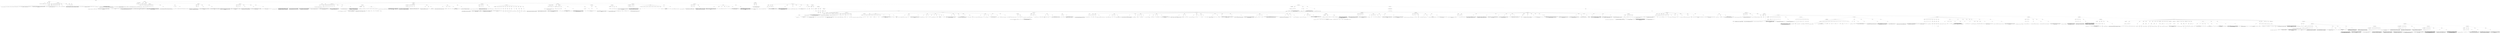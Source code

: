 digraph hierarchy {

node [fontname=Helvetica]
edge [style=dashed]

doc_0 [label="doc - 1219"]


doc_0 -> { section_1 section_2}
{rank=same; section_1 section_2}

section_1 [label="section: 1-3"]

section_2 [label="section: 34-338"]


section_1 -> { header_3 prose_4 structure_5 section_6}
{rank=same; header_3 prose_4 structure_5 section_6}

header_3 [label="0 : "]

prose_4 [label="prose"]

structure_5 [label="structure"]

section_6 [label="section: 4-33"]


header_3 -> leaf_7
leaf_7  [color=Gray,shape=rectangle,fontname=Inconsolata,label="#+title: Grimoire: a metalanguage for magic spells."]
prose_4 -> { raw_8}
{rank=same; raw_8}

raw_8 [label="raw"]


raw_8 -> leaf_9
leaf_9  [color=Gray,shape=rectangle,fontname=Inconsolata,label=""]
structure_5 -> { hashline_10}
{rank=same; hashline_10}

hashline_10 [label="hashline"]


hashline_10 -> { hashtag_11}
{rank=same; hashtag_11}

hashtag_11 [label="hashtag"]


hashtag_11 -> leaf_12
leaf_12  [color=Gray,shape=rectangle,fontname=Inconsolata,label=""]
section_6 -> { header_13 prose_14 prose_15 prose_16 prose_17 prose_18 prose_19 prose_20 prose_21 prose_22}
{rank=same; header_13 prose_14 prose_15 prose_16 prose_17 prose_18 prose_19 prose_20 prose_21 prose_22}

header_13 [label="1 : Introduction"]

prose_14 [label="prose"]

prose_15 [label="prose"]

prose_16 [label="prose"]

prose_17 [label="prose"]

prose_18 [label="prose"]

prose_19 [label="prose"]

prose_20 [label="prose"]

prose_21 [label="prose"]

prose_22 [label="prose"]


header_13 -> leaf_23
leaf_23  [color=Gray,shape=rectangle,fontname=Inconsolata,label="* Introduction"]
prose_14 -> { raw_24}
{rank=same; raw_24}

raw_24 [label="raw"]


raw_24 -> leaf_25
leaf_25  [color=Gray,shape=rectangle,fontname=Inconsolata,label="

Grimoire is a response to Babel.
"]
prose_15 -> { raw_26}
{rank=same; raw_26}

raw_26 [label="raw"]


raw_26 -> leaf_27
leaf_27  [color=Gray,shape=rectangle,fontname=Inconsolata,label="
Babel is simultaneously a kludge and the most potentially powerful language in existence.
"]
prose_16 -> { raw_28}
{rank=same; raw_28}

raw_28 [label="raw"]


raw_28 -> leaf_29
leaf_29  [color=Gray,shape=rectangle,fontname=Inconsolata,label="
Babel is a metalanguage. The structure of Org mode lets the user weave together code into a
living document, in a flexible, powerful way.
"]
prose_17 -> { raw_30}
{rank=same; raw_30}

raw_30 [label="raw"]


raw_30 -> leaf_31
leaf_31  [color=Gray,shape=rectangle,fontname=Inconsolata,label="
The name is charmingly apt. Babel exists at the top of a tower of abstractions that is teetering
on the verge of collapse. Org-mode is an extension of outline mode, which was a simple tree
editor task list.
"]
prose_18 -> { raw_32 italic_33 raw_34}
{rank=same; raw_32 italic_33 raw_34}

raw_32 [label="raw"]

italic_33 [label="italic"]

raw_34 [label="raw"]


raw_32 -> leaf_35
leaf_35  [color=Gray,shape=rectangle,fontname=Inconsolata,label="
Various users bolted stuff on, because that's how emacs grows, you bolt stuff onto it and it
continues to function because it's [[http:/"]
italic_33 -> leaf_36
leaf_36  [color=Gray,shape=rectangle,fontname=Inconsolata,label="lispers.org"]
raw_34 -> leaf_37
leaf_37  [color=Gray,shape=rectangle,fontname=Inconsolata,label="][made with alien technology]].
"]
prose_19 -> { raw_38}
{rank=same; raw_38}

raw_38 [label="raw"]


raw_38 -> leaf_39
leaf_39  [color=Gray,shape=rectangle,fontname=Inconsolata,label="
The problem with Babel is more than the syntax being clunky, though that's a problem. The issue is
more profoundly that Babel is built on Org, which is built on emacs. It's a language, yes,
parsers exist for other platforms. But as a runtime, it isn't portable without a lot of effort.
"]
prose_20 -> { raw_40}
{rank=same; raw_40}

raw_40 [label="raw"]


raw_40 -> leaf_41
leaf_41  [color=Gray,shape=rectangle,fontname=Inconsolata,label="
So much so, that we get a chance to start over. It's roughly as difficult to write Grimoire as it would be to
reimplement Babel in, say, Sublime.
"]
prose_21 -> { raw_42}
{rank=same; raw_42}

raw_42 [label="raw"]


raw_42 -> leaf_43
leaf_43  [color=Gray,shape=rectangle,fontname=Inconsolata,label="
In the process, we can:
"]
prose_22 -> { raw_44}
{rank=same; raw_44}

raw_44 [label="raw"]


raw_44 -> leaf_45
leaf_45  [color=Gray,shape=rectangle,fontname=Inconsolata,label="
  - streamline concepts, making them more orthogonal
  - clean up the clunkiness in the grammar
  - build a toolchain that will let us write magic spells in any number of languages, amassing a powerful
    collection of same. A grimoire, if you will: a living book in which magic is both written and performed.
"]
section_2 -> { header_46 prose_47 section_48 section_49 section_50}
{rank=same; header_46 prose_47 section_48 section_49 section_50}

header_46 [label="1 : Musings on Metasyntax"]

prose_47 [label="prose"]

section_48 [label="section: 35-82"]

section_49 [label="section: 105-311"]

section_50 [label="section: 339-343"]


header_46 -> leaf_51
leaf_51  [color=Gray,shape=rectangle,fontname=Inconsolata,label="* Musings on Metasyntax"]
prose_47 -> { raw_52}
{rank=same; raw_52}

raw_52 [label="raw"]


raw_52 -> leaf_53
leaf_53  [color=Gray,shape=rectangle,fontname=Inconsolata,label=""]
section_48 -> { header_54 prose_55 prose_56 section_57 section_58 section_59}
{rank=same; header_54 prose_55 prose_56 section_57 section_58 section_59}

header_54 [label="2 : Constraints"]

prose_55 [label="prose"]

prose_56 [label="prose"]

section_57 [label="section: 42-68"]

section_58 [label="section: 69-82"]

section_59 [label="section: 83-104"]


header_54 -> leaf_60
leaf_60  [color=Gray,shape=rectangle,fontname=Inconsolata,label="** Constraints"]
prose_55 -> { raw_61}
{rank=same; raw_61}

raw_61 [label="raw"]


raw_61 -> leaf_62
leaf_62  [color=Gray,shape=rectangle,fontname=Inconsolata,label="

There is a difference between a metalanguage and a literate programming language. Babel is a metalanguage,
as Grimoire is intended to be.
"]
prose_56 -> { raw_63}
{rank=same; raw_63}

raw_63 [label="raw"]


raw_63 -> leaf_64
leaf_64  [color=Gray,shape=rectangle,fontname=Inconsolata,label="
An effective metalanguage balances three concerns. It must be usable, readable, and parsable.
"]
section_57 -> { header_65 prose_66 prose_67 prose_68 prose_69 prose_70 prose_71 prose_72}
{rank=same; header_65 prose_66 prose_67 prose_68 prose_69 prose_70 prose_71 prose_72}

header_65 [label="3 : Usable"]

prose_66 [label="prose"]

prose_67 [label="prose"]

prose_68 [label="prose"]

prose_69 [label="prose"]

prose_70 [label="prose"]

prose_71 [label="prose"]

prose_72 [label="prose"]


header_65 -> leaf_73
leaf_73  [color=Gray,shape=rectangle,fontname=Inconsolata,label="*** Usable"]
prose_66 -> { raw_74}
{rank=same; raw_74}

raw_74 [label="raw"]


raw_74 -> leaf_75
leaf_75  [color=Gray,shape=rectangle,fontname=Inconsolata,label="

A metalanguage is used interactively, on a deeper level than REPLs.
"]
prose_67 -> { raw_76 literal_77 raw_78}
{rank=same; raw_76 literal_77 raw_78}

raw_76 [label="raw"]

literal_77 [label="literal"]

raw_78 [label="raw"]


raw_76 -> leaf_79
leaf_79  [color=Gray,shape=rectangle,fontname=Inconsolata,label="
This is what makes working with Org so amazing. The first purpose of what became Babel
was simply editing outlines. This was outline mode, which dates back to the era when
using asterisks and "]
literal_77 -> leaf_80
leaf_80  [color=Gray,shape=rectangle,fontname=Inconsolata,label="- [ ]"]
raw_78 -> leaf_81
leaf_81  [color=Gray,shape=rectangle,fontname=Inconsolata,label=" checkboxes in a plain ASCII text file was fairly futuristic
behavior.
"]
prose_68 -> { raw_82}
{rank=same; raw_82}

raw_82 [label="raw"]


raw_82 -> leaf_83
leaf_83  [color=Gray,shape=rectangle,fontname=Inconsolata,label="
You can't really call that a language either, though it's a syntax. More and more features
were attached until we have modern Babel. But because each feature was build as an extension
to the editing/runtime environment, Babel is fairly smooth to work with.
"]
prose_69 -> { raw_84}
{rank=same; raw_84}

raw_84 [label="raw"]


raw_84 -> leaf_85
leaf_85  [color=Gray,shape=rectangle,fontname=Inconsolata,label="
If you can handle Emacs. I can, some can't. A metalanguage is tightly coupled to its runtime,
because its runtime is its editing environment. Not much of a metalanguage if this isn't the
case.
"]
prose_70 -> { raw_86}
{rank=same; raw_86}

raw_86 [label="raw"]


raw_86 -> leaf_87
leaf_87  [color=Gray,shape=rectangle,fontname=Inconsolata,label="
Grimoire is the culmination of a considerable dependency chain. We need a data structure, a
parser to work with the data structure, and an editing environment that builds on these. For
maximum enjoyment, we'll want a custom terminal that enhances the xterm protocol with a few
features, most notably graphics.
"]
prose_71 -> { raw_88}
{rank=same; raw_88}

raw_88 [label="raw"]


raw_88 -> leaf_89
leaf_89  [color=Gray,shape=rectangle,fontname=Inconsolata,label="
Just like I have trouble writing Lua without burning huge amounts of time planning out Clu, I
can't use Org without doing the same for Grimoire. It's all related: I need a really good parser.
"]
prose_72 -> { raw_90 italic_91 raw_92}
{rank=same; raw_90 italic_91 raw_92}

raw_90 [label="raw"]

italic_91 [label="italic"]

raw_92 [label="raw"]


raw_90 -> leaf_93
leaf_93  [color=Gray,shape=rectangle,fontname=Inconsolata,label="
[[https:/"]
italic_91 -> leaf_94
leaf_94  [color=Gray,shape=rectangle,fontname=Inconsolata,label="github.com"]
raw_92 -> leaf_95
leaf_95  [color=Gray,shape=rectangle,fontname=Inconsolata,label="UpstandingHackers/hammer][hammer]] is the leading contender. But back to Grimoire.
"]
section_58 -> { header_96 prose_97 prose_98 prose_99}
{rank=same; header_96 prose_97 prose_98 prose_99}

header_96 [label="3 : Readable"]

prose_97 [label="prose"]

prose_98 [label="prose"]

prose_99 [label="prose"]


header_96 -> leaf_100
leaf_100  [color=Gray,shape=rectangle,fontname=Inconsolata,label="*** Readable"]
prose_97 -> { raw_101}
{rank=same; raw_101}

raw_101 [label="raw"]


raw_101 -> leaf_102
leaf_102  [color=Gray,shape=rectangle,fontname=Inconsolata,label="

Grimoire is designed to be read.  It's important that the raw syntax not
 break the reader's flow.  A good metalanguage lets the user employ just
 as much magic as she's comfortable with, without imposing more.
"]
prose_98 -> { raw_103}
{rank=same; raw_103}

raw_103 [label="raw"]


raw_103 -> leaf_104
leaf_104  [color=Gray,shape=rectangle,fontname=Inconsolata,label="
Our syntax is  designed to support this. As such  it is deeply concerned
with matters  such as indentation  and whitespacing, which are  basic to
readability.
"]
prose_99 -> { raw_105}
{rank=same; raw_105}

raw_105 [label="raw"]


raw_105 -> leaf_106
leaf_106  [color=Gray,shape=rectangle,fontname=Inconsolata,label="
It will be quite possible and indeed comfortable to write pure documents
such  as blog  posts in  Grimoire form.  In that  use case  it resembles
Markdown.
"]
section_59 -> { header_107 prose_108 prose_109 prose_110 prose_111 prose_112}
{rank=same; header_107 prose_108 prose_109 prose_110 prose_111 prose_112}

header_107 [label="3 : Parsable"]

prose_108 [label="prose"]

prose_109 [label="prose"]

prose_110 [label="prose"]

prose_111 [label="prose"]

prose_112 [label="prose"]


header_107 -> leaf_113
leaf_113  [color=Gray,shape=rectangle,fontname=Inconsolata,label="*** Parsable"]
prose_108 -> { raw_114}
{rank=same; raw_114}

raw_114 [label="raw"]


raw_114 -> leaf_115
leaf_115  [color=Gray,shape=rectangle,fontname=Inconsolata,label="

Grimoire  documents are  intended  to be  highly  convoluted. The  basic
editing operation  is the fold. The  Grimoire editor must be  capable of
handling documents in the tens of megabytes with a complex and preserved
folding structure.
"]
prose_109 -> { raw_116}
{rank=same; raw_116}

raw_116 [label="raw"]


raw_116 -> leaf_117
leaf_117  [color=Gray,shape=rectangle,fontname=Inconsolata,label="
This requires  a ground-up  editing environment  rewrite to  employ data
structures   with   correct   big-O    complexity   and   an   efficient
implementation.
"]
prose_110 -> { raw_118}
{rank=same; raw_118}

raw_118 [label="raw"]


raw_118 -> leaf_119
leaf_119  [color=Gray,shape=rectangle,fontname=Inconsolata,label="
This  also  requires  that  the   language  be  well-designed  for  easy
recognition of the structural elements. As this document evolves, I will
be defining a grammar in the syntax preferred by barbarian.
"]
prose_111 -> { raw_120}
{rank=same; raw_120}

raw_120 [label="raw"]


raw_120 -> leaf_121
leaf_121  [color=Gray,shape=rectangle,fontname=Inconsolata,label="
Grimoire is  an error-free  language. There  are several  concepts which
interact to  create this, namely  structure, prose, well-  and malformed
structure, and validity.
"]
prose_112 -> { raw_122}
{rank=same; raw_122}

raw_122 [label="raw"]


raw_122 -> leaf_123
leaf_123  [color=Gray,shape=rectangle,fontname=Inconsolata,label="
A parser for Grimoire which doesn't  succeed without error for any utf-8
string is not valid.
"]
section_49 -> { header_124 prose_125 section_126 section_127 section_128 section_129 section_130 section_131}
{rank=same; header_124 prose_125 section_126 section_127 section_128 section_129 section_130 section_131}

header_124 [label="2 : Structure"]

prose_125 [label="prose"]

section_126 [label="section: 109-149"]

section_127 [label="section: 161-190"]

section_128 [label="section: 191-200"]

section_129 [label="section: 253-285"]

section_130 [label="section: 295-311"]

section_131 [label="section: 312-338"]


header_124 -> leaf_132
leaf_132  [color=Gray,shape=rectangle,fontname=Inconsolata,label="** Structure"]
prose_125 -> { raw_133}
{rank=same; raw_133}

raw_133 [label="raw"]


raw_133 -> leaf_134
leaf_134  [color=Gray,shape=rectangle,fontname=Inconsolata,label="

This is a top-down look at Grimoire's proposed syntax.
"]
section_126 -> { header_135 prose_136 prose_137 prose_138 prose_139 prose_140 prose_141 prose_142 prose_143 prose_144 section_145}
{rank=same; header_135 prose_136 prose_137 prose_138 prose_139 prose_140 prose_141 prose_142 prose_143 prose_144 section_145}

header_135 [label="3 : Encoding"]

prose_136 [label="prose"]

prose_137 [label="prose"]

prose_138 [label="prose"]

prose_139 [label="prose"]

prose_140 [label="prose"]

prose_141 [label="prose"]

prose_142 [label="prose"]

prose_143 [label="prose"]

prose_144 [label="prose"]

section_145 [label="section: 150-160"]


header_135 -> leaf_146
leaf_146  [color=Gray,shape=rectangle,fontname=Inconsolata,label="*** Encoding"]
prose_136 -> { raw_147}
{rank=same; raw_147}

raw_147 [label="raw"]


raw_147 -> leaf_148
leaf_148  [color=Gray,shape=rectangle,fontname=Inconsolata,label="

Grimoire is defined in terms of utf-8.
"]
prose_137 -> { raw_149}
{rank=same; raw_149}

raw_149 [label="raw"]


raw_149 -> leaf_150
leaf_150  [color=Gray,shape=rectangle,fontname=Inconsolata,label="
The core syntax is defined in terms of the reachable keys on a US keyboard.
This tradition is firmly entrenched in the mid teens, and I have no
designs on budging that at present. The miser in me likes that they're
a byte each. The lawyer in me insists that this isn't ASCII, which is a
seven-bit legacy encoding. All aspects of utf-8 are equally meaningful.
"]
prose_138 -> { raw_151}
{rank=same; raw_151}

raw_151 [label="raw"]


raw_151 -> leaf_152
leaf_152  [color=Gray,shape=rectangle,fontname=Inconsolata,label="
We aren't at all afraid to use Unicode characters to display aspects
of the runtime. In fact we favor this, as it marks those operations
as distinctive. Most people can't type ⦿ without effort (I can't)
and it's easy to recognize as a folded drawer once you've seen a couple.
"]
prose_139 -> { raw_153}
{rank=same; raw_153}

raw_153 [label="raw"]


raw_153 -> leaf_154
leaf_154  [color=Gray,shape=rectangle,fontname=Inconsolata,label="
Grimoire is case sensitive and uses lower-snake-case for built-in English
phrases. There is a convention (see classes) that uses capitalization of
user words to affect semantics. This may be overridden with other rules
for languages that lack the majuscule-miniscule distinction.
"]
prose_140 -> { raw_155}
{rank=same; raw_155}

raw_155 [label="raw"]


raw_155 -> leaf_156
leaf_156  [color=Gray,shape=rectangle,fontname=Inconsolata,label="
I want Grimoire to have correct Unicode handling, for some value of
correct. It can't be considered 1.0 without this.
"]
prose_141 -> { raw_157}
{rank=same; raw_157}

raw_157 [label="raw"]


raw_157 -> leaf_158
leaf_158  [color=Gray,shape=rectangle,fontname=Inconsolata,label="
Bidirectional handling in a context that's indentation sensitive is
an example of something subtle. Grimoire uses indentation in various
ways, so here's the rule:
"]
prose_142 -> { raw_159}
{rank=same; raw_159}

raw_159 [label="raw"]


raw_159 -> leaf_160
leaf_160  [color=Gray,shape=rectangle,fontname=Inconsolata,label="
Any newline that has a reversed direction ends indentation. So if
you are going ltr, issue an rtl marker, and a newline, your indentation
level is zero. If you reverse direction twice in a line, you keep
your indentation level. Three times, you lose it.
"]
prose_143 -> { raw_161}
{rank=same; raw_161}

raw_161 [label="raw"]


raw_161 -> leaf_162
leaf_162  [color=Gray,shape=rectangle,fontname=Inconsolata,label="
I'd love to get a Hebrew and/or Arabic fluent hacker on the project
early, to make sure this works correctly.
"]
prose_144 -> { raw_163}
{rank=same; raw_163}

raw_163 [label="raw"]


raw_163 -> leaf_164
leaf_164  [color=Gray,shape=rectangle,fontname=Inconsolata,label="
Another thing I want to get right is equivalence. If you have a
variable called \"Glück\" the compiler shouldn't complain if it's
rendered in either of the valid ways. For some sequences that's
\"any of the valid ways\". If we normalized your prose, you might
have problems later, so we don't want to solve it that way.
"]
section_145 -> { header_165 prose_166 prose_167}
{rank=same; header_165 prose_166 prose_167}

header_165 [label="4 : Internationalization"]

prose_166 [label="prose"]

prose_167 [label="prose"]


header_165 -> leaf_168
leaf_168  [color=Gray,shape=rectangle,fontname=Inconsolata,label="**** Internationalization"]
prose_166 -> { raw_169 literal_170 raw_171}
{rank=same; raw_169 literal_170 raw_171}

raw_169 [label="raw"]

literal_170 [label="literal"]

raw_171 [label="raw"]


raw_169 -> leaf_172
leaf_172  [color=Gray,shape=rectangle,fontname=Inconsolata,label="

All parts of Grimoire defined in English will be namespaced
as "]
literal_170 -> leaf_173
leaf_173  [color=Gray,shape=rectangle,fontname=Inconsolata,label="en:/"]
raw_171 -> leaf_174
leaf_174  [color=Gray,shape=rectangle,fontname=Inconsolata,label=", and loaded by default. Other languages will be added
when there is a fluent maintainer available.
"]
prose_167 -> { raw_175 literal_176 raw_177 literal_178 raw_179 literal_180 raw_181 literal_182 raw_183}
{rank=same; raw_175 literal_176 raw_177 literal_178 raw_179 literal_180 raw_181 literal_182 raw_183}

raw_175 [label="raw"]

literal_176 [label="literal"]

raw_177 [label="raw"]

literal_178 [label="literal"]

raw_179 [label="raw"]

literal_180 [label="literal"]

raw_181 [label="raw"]

literal_182 [label="literal"]

raw_183 [label="raw"]


raw_175 -> leaf_184
leaf_184  [color=Gray,shape=rectangle,fontname=Inconsolata,label="
Note  that  many  words  aren't  truly English.  Notably  the  names  of
programming languages are  the same in all human languages.   A tag like"]
literal_176 -> leaf_185
leaf_185  [color=Gray,shape=rectangle,fontname=Inconsolata,label="#author"]
raw_177 -> leaf_186
leaf_186  [color=Gray,shape=rectangle,fontname=Inconsolata,label=" can be namespaced "]
literal_178 -> leaf_187
leaf_187  [color=Gray,shape=rectangle,fontname=Inconsolata,label="#fr:/auteur"]
raw_179 -> leaf_188
leaf_188  [color=Gray,shape=rectangle,fontname=Inconsolata,label=" and will be, but "]
literal_180 -> leaf_189
leaf_189  [color=Gray,shape=rectangle,fontname=Inconsolata,label="#!python"]
raw_181 -> leaf_190
leaf_190  [color=Gray,shape=rectangle,fontname=Inconsolata,label=" is not
in the "]
literal_182 -> leaf_191
leaf_191  [color=Gray,shape=rectangle,fontname=Inconsolata,label="en:/"]
raw_183 -> leaf_192
leaf_192  [color=Gray,shape=rectangle,fontname=Inconsolata,label=" namespace.
"]
section_127 -> { header_193 prose_194 prose_195 prose_196 prose_197 prose_198 prose_199 prose_200}
{rank=same; header_193 prose_194 prose_195 prose_196 prose_197 prose_198 prose_199 prose_200}

header_193 [label="3 : Prose and Structure"]

prose_194 [label="prose"]

prose_195 [label="prose"]

prose_196 [label="prose"]

prose_197 [label="prose"]

prose_198 [label="prose"]

prose_199 [label="prose"]

prose_200 [label="prose"]


header_193 -> leaf_201
leaf_201  [color=Gray,shape=rectangle,fontname=Inconsolata,label="*** Prose and Structure"]
prose_194 -> { raw_202}
{rank=same; raw_202}

raw_202 [label="raw"]


raw_202 -> leaf_203
leaf_203  [color=Gray,shape=rectangle,fontname=Inconsolata,label="

The major distinction Grimoire draws is between prose and structure.
"]
prose_195 -> { raw_204}
{rank=same; raw_204}

raw_204 [label="raw"]


raw_204 -> leaf_205
leaf_205  [color=Gray,shape=rectangle,fontname=Inconsolata,label="
Prose is the default parsing state. It is far from unstructured from the
runtime  perspective. Although  this needn't  be embedded  in the  parse
tree,  Grimoire   understands  concepts   such  as   paragraphs,  words,
punctuation,  capital letters,  languages, and  anything else  proper to
prose.
"]
prose_196 -> { raw_206}
{rank=same; raw_206}

raw_206 [label="raw"]


raw_206 -> leaf_207
leaf_207  [color=Gray,shape=rectangle,fontname=Inconsolata,label="
I refer to human languages, but Grimoire understands programming languages
also. In principle, all of them, it shouldn't be harder to add them than
it is to call them from shell, though getting a runtime rigged up to
another runtime always calls for some finesse to derive a good experience.
"]
prose_197 -> { raw_208}
{rank=same; raw_208}

raw_208 [label="raw"]


raw_208 -> leaf_209
leaf_209  [color=Gray,shape=rectangle,fontname=Inconsolata,label="
\"Programming languages\" is overly specific. Grimoire draws a distinction
between prose and structure. Blocks may contain either, or both.
"]
prose_198 -> { raw_210 bold_211 raw_212}
{rank=same; raw_210 bold_211 raw_212}

raw_210 [label="raw"]

bold_211 [label="bold"]

raw_212 [label="raw"]


raw_210 -> leaf_213
leaf_213  [color=Gray,shape=rectangle,fontname=Inconsolata,label="
Something that's nice about a language build on a prose/structure
relationship is that it can be error free. Anything "]
bold_211 -> leaf_214
leaf_214  [color=Gray,shape=rectangle,fontname=Inconsolata,label="grym"]
raw_212 -> leaf_215
leaf_215  [color=Gray,shape=rectangle,fontname=Inconsolata,label=" can't build into
a structure is just prose.
"]
prose_199 -> { raw_216 italic_217 raw_218 italic_219 raw_220}
{rank=same; raw_216 italic_217 raw_218 italic_219 raw_220}

raw_216 [label="raw"]

italic_217 [label="italic"]

raw_218 [label="raw"]

italic_219 [label="italic"]

raw_220 [label="raw"]


raw_216 -> leaf_221
leaf_221  [color=Gray,shape=rectangle,fontname=Inconsolata,label="
Markdown has this property. Sometimes you run into crappy parsers which
build errors into Markdown, which is just obnoxious. If you [[http:/"]
italic_217 -> leaf_222
leaf_222  [color=Gray,shape=rectangle,fontname=Inconsolata,label="daringfireball.net"]
raw_218 -> leaf_223
leaf_223  [color=Gray,shape=rectangle,fontname=Inconsolata,label="projects"]
italic_219 -> leaf_224
leaf_224  [color=Gray,shape=rectangle,fontname=Inconsolata,label="markdown"]
raw_220 -> leaf_225
leaf_225  [color=Gray,shape=rectangle,fontname=Inconsolata,label="syntax][RTFM]],
you'll find the word \"error\" once. Helpfully explaining how Markdown
keeps you from making one.
"]
prose_200 -> { raw_226}
{rank=same; raw_226}

raw_226 [label="raw"]


raw_226 -> leaf_227
leaf_227  [color=Gray,shape=rectangle,fontname=Inconsolata,label="
We do what we can to make the document look the same as it is
in fact structured. Syntax highlighting handles the edge cases.
"]
section_128 -> { header_228 prose_229 prose_230 prose_231 section_232}
{rank=same; header_228 prose_229 prose_230 prose_231 section_232}

header_228 [label="3 : Ownership"]

prose_229 [label="prose"]

prose_230 [label="prose"]

prose_231 [label="prose"]

section_232 [label="section: 201-252"]


header_228 -> leaf_233
leaf_233  [color=Gray,shape=rectangle,fontname=Inconsolata,label="*** Ownership"]
prose_229 -> { raw_234}
{rank=same; raw_234}

raw_234 [label="raw"]


raw_234 -> leaf_235
leaf_235  [color=Gray,shape=rectangle,fontname=Inconsolata,label="

The basic structural relationship in Grimoire is ownership.
"]
prose_230 -> { raw_236}
{rank=same; raw_236}

raw_236 [label="raw"]


raw_236 -> leaf_237
leaf_237  [color=Gray,shape=rectangle,fontname=Inconsolata,label="
Root elements of a heirarchy own their children, blocks own
lines that refer to that block. Indentation has a subtle but
regular interaction with ownership; it does what you expect.
"]
prose_231 -> { raw_238}
{rank=same; raw_238}

raw_238 [label="raw"]


raw_238 -> leaf_239
leaf_239  [color=Gray,shape=rectangle,fontname=Inconsolata,label="
Edge cases are resolved using the cling rule.
"]
section_232 -> { header_240 prose_241 prose_242 prose_243 prose_244 structure_245 structure_246 structure_247 structure_248 structure_249 prose_250 structure_251 structure_252 structure_253 prose_254}
{rank=same; header_240 prose_241 prose_242 prose_243 prose_244 structure_245 structure_246 structure_247 structure_248 structure_249 prose_250 structure_251 structure_252 structure_253 prose_254}

header_240 [label="4 : The Cling Rule"]

prose_241 [label="prose"]

prose_242 [label="prose"]

prose_243 [label="prose"]

prose_244 [label="prose"]

structure_245 [label="structure"]

structure_246 [label="structure"]

structure_247 [label="structure"]

structure_248 [label="structure"]

structure_249 [label="structure"]

prose_250 [label="prose"]

structure_251 [label="structure"]

structure_252 [label="structure"]

structure_253 [label="structure"]

prose_254 [label="prose"]


header_240 -> leaf_255
leaf_255  [color=Gray,shape=rectangle,fontname=Inconsolata,label="**** The Cling Rule"]
prose_241 -> { raw_256}
{rank=same; raw_256}

raw_256 [label="raw"]


raw_256 -> leaf_257
leaf_257  [color=Gray,shape=rectangle,fontname=Inconsolata,label="

The cling rule specifies that a group 'clings' to another group when
it is closer to that group than the other group. Ties resolve down.
"]
prose_242 -> { raw_258}
{rank=same; raw_258}

raw_258 [label="raw"]


raw_258 -> leaf_259
leaf_259  [color=Gray,shape=rectangle,fontname=Inconsolata,label="
This should make it intuitive to group elements that aren't grouping the
way you expect: put in whitespace until the block is visually distinguished
from the surroundings.
"]
prose_243 -> { raw_260}
{rank=same; raw_260}

raw_260 [label="raw"]


raw_260 -> leaf_261
leaf_261  [color=Gray,shape=rectangle,fontname=Inconsolata,label="
Cling applies between blocks which are at the same level of ownership.
Ownership has precedence over cling: all blocks underneath e.g. a header
line are owned by that line, newlines notwithstanding.
"]
prose_244 -> { raw_262}
{rank=same; raw_262}

raw_262 [label="raw"]


raw_262 -> leaf_263
leaf_263  [color=Gray,shape=rectangle,fontname=Inconsolata,label="
Note that indentation of e.g. lists invokes the cling rule within the
indentation level.

"]
structure_245 -> { hashline_264}
{rank=same; hashline_264}

hashline_264 [label="hashline"]


hashline_264 -> { hashtag_265}
{rank=same; hashtag_265}

hashtag_265 [label="hashtag"]


hashtag_265 -> leaf_266
leaf_266  [color=Gray,shape=rectangle,fontname=Inconsolata,label=""]
structure_246 -> { hashline_267}
{rank=same; hashline_267}

hashline_267 [label="hashline"]


hashline_267 -> { hashtag_268}
{rank=same; hashtag_268}

hashtag_268 [label="hashtag"]


hashtag_268 -> leaf_269
leaf_269  [color=Gray,shape=rectangle,fontname=Inconsolata,label=""]
structure_247 -> { hashline_270}
{rank=same; hashline_270}

hashline_270 [label="hashline"]


hashline_270 -> { hashtag_271}
{rank=same; hashtag_271}

hashtag_271 [label="hashtag"]


hashtag_271 -> leaf_272
leaf_272  [color=Gray,shape=rectangle,fontname=Inconsolata,label=""]
structure_248 -> { hashline_273}
{rank=same; hashline_273}

hashline_273 [label="hashline"]


hashline_273 -> { hashtag_274}
{rank=same; hashtag_274}

hashtag_274 [label="hashtag"]


hashtag_274 -> leaf_275
leaf_275  [color=Gray,shape=rectangle,fontname=Inconsolata,label="tag"]
structure_249 -> { hashline_276}
{rank=same; hashline_276}

hashline_276 [label="hashline"]


hashline_276 -> { hashtag_277}
{rank=same; hashtag_277}

hashtag_277 [label="hashtag"]


hashtag_277 -> leaf_278
leaf_278  [color=Gray,shape=rectangle,fontname=Inconsolata,label=""]
prose_250 -> { raw_279}
{rank=same; raw_279}

raw_279 [label="raw"]


raw_279 -> leaf_280
leaf_280  [color=Gray,shape=rectangle,fontname=Inconsolata,label="
Even clings are resolved forwards:
"]
structure_251 -> { hashline_281}
{rank=same; hashline_281}

hashline_281 [label="hashline"]


hashline_281 -> { hashtag_282}
{rank=same; hashtag_282}

hashtag_282 [label="hashtag"]


hashtag_282 -> leaf_283
leaf_283  [color=Gray,shape=rectangle,fontname=Inconsolata,label=""]
structure_252 -> { hashline_284}
{rank=same; hashline_284}

hashline_284 [label="hashline"]


hashline_284 -> { hashtag_285}
{rank=same; hashtag_285}

hashtag_285 [label="hashtag"]


hashtag_285 -> leaf_286
leaf_286  [color=Gray,shape=rectangle,fontname=Inconsolata,label="tag"]
structure_253 -> { hashline_287}
{rank=same; hashline_287}

hashline_287 [label="hashline"]


hashline_287 -> { hashtag_288}
{rank=same; hashtag_288}

hashtag_288 [label="hashtag"]


hashtag_288 -> leaf_289
leaf_289  [color=Gray,shape=rectangle,fontname=Inconsolata,label=""]
prose_254 -> { raw_290}
{rank=same; raw_290}

raw_290 [label="raw"]


raw_290 -> leaf_291
leaf_291  [color=Gray,shape=rectangle,fontname=Inconsolata,label="
be considered bad style.
"]
section_129 -> { header_292 prose_293 section_294 section_295 section_296}
{rank=same; header_292 prose_293 section_294 section_295 section_296}

header_292 [label="3 : Whitespace, Lines, and Indentation."]

prose_293 [label="prose"]

section_294 [label="section: 258-279"]

section_295 [label="section: 280-285"]

section_296 [label="section: 286-294"]


header_292 -> leaf_297
leaf_297  [color=Gray,shape=rectangle,fontname=Inconsolata,label="*** Whitespace, Lines, and Indentation."]
prose_293 -> { raw_298}
{rank=same; raw_298}

raw_298 [label="raw"]


raw_298 -> leaf_299
leaf_299  [color=Gray,shape=rectangle,fontname=Inconsolata,label="

Grimoire is a structured document format. There are semantics associated
with every character we encode.
"]
section_294 -> { header_300 prose_301 prose_302 prose_303 prose_304 prose_305}
{rank=same; header_300 prose_301 prose_302 prose_303 prose_304 prose_305}

header_300 [label="4 : Whitespace"]

prose_301 [label="prose"]

prose_302 [label="prose"]

prose_303 [label="prose"]

prose_304 [label="prose"]

prose_305 [label="prose"]


header_300 -> leaf_306
leaf_306  [color=Gray,shape=rectangle,fontname=Inconsolata,label="**** Whitespace"]
prose_301 -> { raw_307}
{rank=same; raw_307}

raw_307 [label="raw"]


raw_307 -> leaf_308
leaf_308  [color=Gray,shape=rectangle,fontname=Inconsolata,label="

Whitespace is either the space or newline character. Returns are removed,
tabs resolved to two spaces by the formatter, the latter is warned against.
"]
prose_302 -> { raw_309}
{rank=same; raw_309}

raw_309 [label="raw"]


raw_309 -> leaf_310
leaf_310  [color=Gray,shape=rectangle,fontname=Inconsolata,label="
Most of the token-like categories we refer to must be surrounded by
whitespace. Newlines have semantics more often than they do not.
"]
prose_303 -> { raw_311 literal_312 raw_313}
{rank=same; raw_311 literal_312 raw_313}

raw_311 [label="raw"]

literal_312 [label="literal"]

raw_313 [label="raw"]


raw_311 -> leaf_314
leaf_314  [color=Gray,shape=rectangle,fontname=Inconsolata,label="
Unicode actually contains quite a number of whitespace characters. They are
all treated as a single ordinary space. If that space is semantically meaningful,
as in the space between "]
literal_312 -> leaf_315
leaf_315  [color=Gray,shape=rectangle,fontname=Inconsolata,label="*** A Headline"]
raw_313 -> leaf_316
leaf_316  [color=Gray,shape=rectangle,fontname=Inconsolata,label=", it is filtered into an ordinary space.
Otherwise it's considered prose, the only filtration prose receives is tab->space
conversion.
"]
prose_304 -> { raw_317}
{rank=same; raw_317}

raw_317 [label="raw"]


raw_317 -> leaf_318
leaf_318  [color=Gray,shape=rectangle,fontname=Inconsolata,label="
Grimoire mercilessly enforces tab-space conversion, even on your code blocks.
I will cling to this tenet as long as I can, the tab character needs to die,
the world has decided, that key is special and shouldn't insert a special
dropping that looks like n spaces.
"]
prose_305 -> { raw_319 bold_320 raw_321}
{rank=same; raw_319 bold_320 raw_321}

raw_319 [label="raw"]

bold_320 [label="bold"]

raw_321 [label="raw"]


raw_319 -> leaf_322
leaf_322  [color=Gray,shape=rectangle,fontname=Inconsolata,label=""]
bold_320 -> leaf_323
leaf_323  [color=Gray,shape=rectangle,fontname=Inconsolata,label="make"]
raw_321 -> leaf_324
leaf_324  [color=Gray,shape=rectangle,fontname=Inconsolata,label="? Outta my face with make. Yes, we'll have a make syntax, yes, it will
put the tabs back in.
"]
section_295 -> { header_325 prose_326}
{rank=same; header_325 prose_326}

header_325 [label="4 : Lines"]

prose_326 [label="prose"]


header_325 -> leaf_327
leaf_327  [color=Gray,shape=rectangle,fontname=Inconsolata,label="**** Lines"]
prose_326 -> { raw_328}
{rank=same; raw_328}

raw_328 [label="raw"]


raw_328 -> leaf_329
leaf_329  [color=Gray,shape=rectangle,fontname=Inconsolata,label="

When we refer to the beginning of a line, this allows for spaces before the
reference point. We call the absolute beginning of a line the first
position.
"]
section_296 -> { header_330 prose_331 prose_332 prose_333}
{rank=same; header_330 prose_331 prose_332 prose_333}

header_330 [label="4 : Indentation"]

prose_331 [label="prose"]

prose_332 [label="prose"]

prose_333 [label="prose"]


header_330 -> leaf_334
leaf_334  [color=Gray,shape=rectangle,fontname=Inconsolata,label="**** Indentation"]
prose_331 -> { raw_335}
{rank=same; raw_335}

raw_335 [label="raw"]


raw_335 -> leaf_336
leaf_336  [color=Gray,shape=rectangle,fontname=Inconsolata,label="

Grimoire is an indentation-aware language. Most kinds of block can be
arcically[fn:1] ordered by means of indentation.
"]
prose_332 -> { raw_337 italic_338 raw_339}
{rank=same; raw_337 italic_338 raw_339}

raw_337 [label="raw"]

italic_338 [label="italic"]

raw_339 [label="raw"]


raw_337 -> leaf_340
leaf_340  [color=Gray,shape=rectangle,fontname=Inconsolata,label="
Indentation follows [[http:/"]
italic_338 -> leaf_341
leaf_341  [color=Gray,shape=rectangle,fontname=Inconsolata,label="nim-lang.org"]
raw_339 -> leaf_342
leaf_342  [color=Gray,shape=rectangle,fontname=Inconsolata,label="manual.html#indentation][Nim rules]].
"]
prose_333 -> { raw_343}
{rank=same; raw_343}

raw_343 [label="raw"]


raw_343 -> leaf_344
leaf_344  [color=Gray,shape=rectangle,fontname=Inconsolata,label="
[fn:1] There's nothing sacred about ordered subrules, and if we're making up
a new word, let's drop the silent h. Webster was a cool guy."]
section_130 -> { header_345 prose_346 prose_347 prose_348 prose_349}
{rank=same; header_345 prose_346 prose_347 prose_348 prose_349}

header_345 [label="3 : Order of Recognition"]

prose_346 [label="prose"]

prose_347 [label="prose"]

prose_348 [label="prose"]

prose_349 [label="prose"]


header_345 -> leaf_350
leaf_350  [color=Gray,shape=rectangle,fontname=Inconsolata,label="*** Order of Recognition"]
prose_346 -> { raw_351}
{rank=same; raw_351}

raw_351 [label="raw"]


raw_351 -> leaf_352
leaf_352  [color=Gray,shape=rectangle,fontname=Inconsolata,label="

Starting from the neutral context, which is always at a newline, Grimoire
tries to make one of its initializing special forms. Failing that, it will
begin a prose block.
"]
prose_347 -> { raw_353}
{rank=same; raw_353}

raw_353 [label="raw"]


raw_353 -> leaf_354
leaf_354  [color=Gray,shape=rectangle,fontname=Inconsolata,label="
If there is whitespace, it affects indentation level in indicated ways.
They will not directly affect the semantics of the following form, that is,
these rules apply after any potentially block-ending newline, apart from
spaces that may be found between the newline and the character.
"]
prose_348 -> { raw_355 literal_356 raw_357 literal_358 raw_359 literal_360 raw_361 literal_362 raw_363 literal_364 raw_365 literal_366 raw_367 literal_368 raw_369 literal_370 raw_371}
{rank=same; raw_355 literal_356 raw_357 literal_358 raw_359 literal_360 raw_361 literal_362 raw_363 literal_364 raw_365 literal_366 raw_367 literal_368 raw_369 literal_370 raw_371}

raw_355 [label="raw"]

literal_356 [label="literal"]

raw_357 [label="raw"]

literal_358 [label="literal"]

raw_359 [label="raw"]

literal_360 [label="literal"]

raw_361 [label="raw"]

literal_362 [label="literal"]

raw_363 [label="raw"]

literal_364 [label="literal"]

raw_365 [label="raw"]

literal_366 [label="literal"]

raw_367 [label="raw"]

literal_368 [label="literal"]

raw_369 [label="raw"]

literal_370 [label="literal"]

raw_371 [label="raw"]


raw_355 -> leaf_372
leaf_372  [color=Gray,shape=rectangle,fontname=Inconsolata,label="
At present,  "]
literal_356 -> leaf_373
leaf_373  [color=Gray,shape=rectangle,fontname=Inconsolata,label="*"]
raw_357 -> leaf_374
leaf_374  [color=Gray,shape=rectangle,fontname=Inconsolata,label=", "]
literal_358 -> leaf_375
leaf_375  [color=Gray,shape=rectangle,fontname=Inconsolata,label="#"]
raw_359 -> leaf_376
leaf_376  [color=Gray,shape=rectangle,fontname=Inconsolata,label=",  "]
literal_360 -> leaf_377
leaf_377  [color=Gray,shape=rectangle,fontname=Inconsolata,label="|"]
raw_361 -> leaf_378
leaf_378  [color=Gray,shape=rectangle,fontname=Inconsolata,label=", "]
literal_362 -> leaf_379
leaf_379  [color=Gray,shape=rectangle,fontname=Inconsolata,label="-"]
raw_363 -> leaf_380
leaf_380  [color=Gray,shape=rectangle,fontname=Inconsolata,label=",  , "]
literal_364 -> leaf_381
leaf_381  [color=Gray,shape=rectangle,fontname=Inconsolata,label="~"]
raw_365 -> leaf_382
leaf_382  [color=Gray,shape=rectangle,fontname=Inconsolata,label=",  "]
literal_366 -> leaf_383
leaf_383  [color=Gray,shape=rectangle,fontname=Inconsolata,label="@"]
raw_367 -> leaf_384
leaf_384  [color=Gray,shape=rectangle,fontname=Inconsolata,label=", "]
literal_368 -> leaf_385
leaf_385  [color=Gray,shape=rectangle,fontname=Inconsolata,label=":"]
raw_369 -> leaf_386
leaf_386  [color=Gray,shape=rectangle,fontname=Inconsolata,label="  and "]
literal_370 -> leaf_387
leaf_387  [color=Gray,shape=rectangle,fontname=Inconsolata,label="{"]
raw_371 -> leaf_388
leaf_388  [color=Gray,shape=rectangle,fontname=Inconsolata,label="  all create
special  contexts.  A  special  context  creates a  block  in a  context
specific way.
"]
prose_349 -> { raw_389}
{rank=same; raw_389}

raw_389 [label="raw"]


raw_389 -> leaf_390
leaf_390  [color=Gray,shape=rectangle,fontname=Inconsolata,label="
Blocks have a left associativity which can be recursive.
"]
section_131 -> { header_391 prose_392 prose_393 prose_394 prose_395 prose_396}
{rank=same; header_391 prose_392 prose_393 prose_394 prose_395 prose_396}

header_391 [label="3 : Blocks"]

prose_392 [label="prose"]

prose_393 [label="prose"]

prose_394 [label="prose"]

prose_395 [label="prose"]

prose_396 [label="prose"]


header_391 -> leaf_397
leaf_397  [color=Gray,shape=rectangle,fontname=Inconsolata,label="*** Blocks"]
prose_392 -> { raw_398}
{rank=same; raw_398}

raw_398 [label="raw"]


raw_398 -> leaf_399
leaf_399  [color=Gray,shape=rectangle,fontname=Inconsolata,label="

Grimoire is oriented around blocks.
"]
prose_393 -> { raw_400}
{rank=same; raw_400}

raw_400 [label="raw"]


raw_400 -> leaf_401
leaf_401  [color=Gray,shape=rectangle,fontname=Inconsolata,label="
Blocks are at least one line long,  all restarts are on a new line.  Any
syntactic structure smaller than a block we call an element.
"]
prose_394 -> { raw_402}
{rank=same; raw_402}

raw_402 [label="raw"]


raw_402 -> leaf_403
leaf_403  [color=Gray,shape=rectangle,fontname=Inconsolata,label="
Some types of blocks nest.  A document is a single  block.  There may be
other semantic units such as directories, I'd think a language that uses
strict  nested heirarchy  as powerfully  as Grimoire  could dictate  the
semantics of a file system, but that's currently out of scope.
"]
prose_395 -> { raw_404 literal_405 raw_406 literal_407 raw_408 literal_409 raw_410}
{rank=same; raw_404 literal_405 raw_406 literal_407 raw_408 literal_409 raw_410}

raw_404 [label="raw"]

literal_405 [label="literal"]

raw_406 [label="raw"]

literal_407 [label="literal"]

raw_408 [label="raw"]

literal_409 [label="literal"]

raw_410 [label="raw"]


raw_404 -> leaf_411
leaf_411  [color=Gray,shape=rectangle,fontname=Inconsolata,label="
Indentation is relevant to some  kinds of blocks. In general, whitespace
matters quite a  bit in a Grimoire  document. We keep some  of the warts
out because the tab character is  illegal, and there will be a mandatory
formatter, "]
literal_405 -> leaf_412
leaf_412  [color=Gray,shape=rectangle,fontname=Inconsolata,label="grym  fmt"]
raw_406 -> leaf_413
leaf_413  [color=Gray,shape=rectangle,fontname=Inconsolata,label=" if  you will, that  does everything  from turning"]
literal_407 -> leaf_414
leaf_414  [color=Gray,shape=rectangle,fontname=Inconsolata,label="**bold**"]
raw_408 -> leaf_415
leaf_415  [color=Gray,shape=rectangle,fontname=Inconsolata,label="  into "]
literal_409 -> leaf_416
leaf_416  [color=Gray,shape=rectangle,fontname=Inconsolata,label="*bold*"]
raw_410 -> leaf_417
leaf_417  [color=Gray,shape=rectangle,fontname=Inconsolata,label="  (because the  extra stars  weren't used),  to
newline stripping, and so on.  This is normally applied incrementally by
the runtime editing environment.
"]
prose_396 -> { raw_418}
{rank=same; raw_418}

raw_418 [label="raw"]


raw_418 -> leaf_419
leaf_419  [color=Gray,shape=rectangle,fontname=Inconsolata,label="
Indentation is human  readable and, with some care, a  computer may come
to the  same conclusions a  human would. I'm  still wary of  Python, but
there's no good  reason, unless the headache of most  Python not working
correctly  on my  computer, for  reasons I  can't track  down that  seem
related to  there being two languages  invoked as 'python', counts  as a
good reason.
"]
section_50 -> { header_420 prose_421 section_422}
{rank=same; header_420 prose_421 section_422}

header_420 [label="2 : Syntax"]

prose_421 [label="prose"]

section_422 [label="section: 344-407"]


header_420 -> leaf_423
leaf_423  [color=Gray,shape=rectangle,fontname=Inconsolata,label="** Syntax"]
prose_421 -> { raw_424}
{rank=same; raw_424}

raw_424 [label="raw"]


raw_424 -> leaf_425
leaf_425  [color=Gray,shape=rectangle,fontname=Inconsolata,label="

Now that we've established the basic constraints, let's
start our recursive descent into the parse.
"]
section_422 -> { header_426 prose_427 prose_428 prose_429 prose_430 prose_431 prose_432 structure_433 section_434 section_435}
{rank=same; header_426 prose_427 prose_428 prose_429 prose_430 prose_431 prose_432 structure_433 section_434 section_435}

header_426 [label="3 : Headers"]

prose_427 [label="prose"]

prose_428 [label="prose"]

prose_429 [label="prose"]

prose_430 [label="prose"]

prose_431 [label="prose"]

prose_432 [label="prose"]

structure_433 [label="structure"]

section_434 [label="section: 368-368"]

section_435 [label="section: 408-419"]


header_426 -> leaf_436
leaf_436  [color=Gray,shape=rectangle,fontname=Inconsolata,label="*** Headers"]
prose_427 -> { raw_437}
{rank=same; raw_437}

raw_437 [label="raw"]


raw_437 -> leaf_438
leaf_438  [color=Gray,shape=rectangle,fontname=Inconsolata,label="

Grimoire is arcically constrained by structure groups,
called headers.
"]
prose_428 -> { raw_439 literal_440 raw_441}
{rank=same; raw_439 literal_440 raw_441}

raw_439 [label="raw"]

literal_440 [label="literal"]

raw_441 [label="raw"]


raw_439 -> leaf_442
leaf_442  [color=Gray,shape=rectangle,fontname=Inconsolata,label="
These start on a new line and begin with any number of  "]
literal_440 -> leaf_443
leaf_443  [color=Gray,shape=rectangle,fontname=Inconsolata,label="*"]
raw_441 -> leaf_444
leaf_444  [color=Gray,shape=rectangle,fontname=Inconsolata,label=". These must
be followed by a space mark to be valid. Contra Babel, you may
have a content-free header line, provided a space is found before the
newline.
"]
prose_429 -> { raw_445}
{rank=same; raw_445}

raw_445 [label="raw"]


raw_445 -> leaf_446
leaf_446  [color=Gray,shape=rectangle,fontname=Inconsolata,label="
In weaves and the like, headers represent document structure. Their
intention is structural: they support the same syntax as lists,
but the user is expected to use lists for list purposes. Putting
[TODO] in a header line should mean you have a document-specific
task to perform in that block.
"]
prose_430 -> { raw_447}
{rank=same; raw_447}

raw_447 [label="raw"]


raw_447 -> leaf_448
leaf_448  [color=Gray,shape=rectangle,fontname=Inconsolata,label="
Contra Babel, you may put spaces before the beginning of a header line.
"]
prose_431 -> { raw_449}
{rank=same; raw_449}

raw_449 [label="raw"]


raw_449 -> leaf_450
leaf_450  [color=Gray,shape=rectangle,fontname=Inconsolata,label="
The semantics of header lines are entirely determined by
the number of stars.
"]
prose_432 -> { raw_451}
{rank=same; raw_451}

raw_451 [label="raw"]


raw_451 -> leaf_452
leaf_452  [color=Gray,shape=rectangle,fontname=Inconsolata,label="
If you write
"]
structure_433 -> { hashline_453}
{rank=same; hashline_453}

hashline_453 [label="hashline"]


hashline_453 -> { hashtag_454}
{rank=same; hashtag_454}

hashtag_454 [label="hashtag"]


hashtag_454 -> leaf_455
leaf_455  [color=Gray,shape=rectangle,fontname=Inconsolata,label=""]
section_434 -> { header_456 prose_457 section_458}
{rank=same; header_456 prose_457 section_458}

header_456 [label="1 : Top Header"]

prose_457 [label="prose"]

section_458 [label="section: 369-380"]


header_456 -> leaf_459
leaf_459  [color=Gray,shape=rectangle,fontname=Inconsolata,label="  * Top Header"]
prose_457 -> { raw_460}
{rank=same; raw_460}

raw_460 [label="raw"]


raw_460 -> leaf_461
leaf_461  [color=Gray,shape=rectangle,fontname=Inconsolata,label=""]
section_458 -> { header_462 structure_463 structure_464 section_465}
{rank=same; header_462 structure_463 structure_464 section_465}

header_462 [label="2 : Second Header"]

structure_463 [label="structure"]

structure_464 [label="structure"]

section_465 [label="section: 381-381"]


header_462 -> leaf_466
leaf_466  [color=Gray,shape=rectangle,fontname=Inconsolata,label="    ** Second Header"]
structure_463 -> { hashline_467}
{rank=same; hashline_467}

hashline_467 [label="hashline"]


hashline_467 -> { hashtag_468}
{rank=same; hashtag_468}

hashtag_468 [label="hashtag"]


hashtag_468 -> leaf_469
leaf_469  [color=Gray,shape=rectangle,fontname=Inconsolata,label=""]
structure_464 -> { hashline_470}
{rank=same; hashline_470}

hashline_470 [label="hashline"]


hashline_470 -> { hashtag_471}
{rank=same; hashtag_471}

hashtag_471 [label="hashtag"]


hashtag_471 -> leaf_472
leaf_472  [color=Gray,shape=rectangle,fontname=Inconsolata,label=""]
section_465 -> { header_473 prose_474 section_475}
{rank=same; header_473 prose_474 section_475}

header_473 [label="1 : Top Header ▼"]

prose_474 [label="prose"]

section_475 [label="section: 382-731"]


header_473 -> leaf_476
leaf_476  [color=Gray,shape=rectangle,fontname=Inconsolata,label=" * Top Header ▼"]
prose_474 -> { raw_477}
{rank=same; raw_477}

raw_477 [label="raw"]


raw_477 -> leaf_478
leaf_478  [color=Gray,shape=rectangle,fontname=Inconsolata,label=""]
section_475 -> { header_479 structure_480 prose_481 prose_482 prose_483 section_484 section_485 section_486 section_487 section_488 section_489 section_490 section_491 section_492 section_493}
{rank=same; header_479 structure_480 prose_481 prose_482 prose_483 section_484 section_485 section_486 section_487 section_488 section_489 section_490 section_491 section_492 section_493}

header_479 [label="2 : Second Header ►"]

structure_480 [label="structure"]

prose_481 [label="prose"]

prose_482 [label="prose"]

prose_483 [label="prose"]

section_484 [label="section: 398-407"]

section_485 [label="section: 422-440"]

section_486 [label="section: 441-481"]

section_487 [label="section: 489-501"]

section_488 [label="section: 502-558"]

section_489 [label="section: 567-593"]

section_490 [label="section: 594-611"]

section_491 [label="section: 612-672"]

section_492 [label="section: 691-731"]

section_493 [label="section: 732-741"]


header_479 -> leaf_494
leaf_494  [color=Gray,shape=rectangle,fontname=Inconsolata,label="   ** Second Header ►"]
structure_480 -> { hashline_495}
{rank=same; hashline_495}

hashline_495 [label="hashline"]


hashline_495 -> { hashtag_496}
{rank=same; hashtag_496}

hashtag_496 [label="hashtag"]


hashtag_496 -> leaf_497
leaf_497  [color=Gray,shape=rectangle,fontname=Inconsolata,label=""]
prose_481 -> { raw_498}
{rank=same; raw_498}

raw_498 [label="raw"]


raw_498 -> leaf_499
leaf_499  [color=Gray,shape=rectangle,fontname=Inconsolata,label="
may contain any number of blocks.
"]
prose_482 -> { raw_500}
{rank=same; raw_500}

raw_500 [label="raw"]


raw_500 -> leaf_501
leaf_501  [color=Gray,shape=rectangle,fontname=Inconsolata,label="
\"begins\" means first non-whitespace character. Indentation levels are tracked by
Nim rules, obviously a Grimoire document can contain no tab marks
and if any wander in they become four spaces.
"]
prose_483 -> { raw_502}
{rank=same; raw_502}

raw_502 [label="raw"]


raw_502 -> leaf_503
leaf_503  [color=Gray,shape=rectangle,fontname=Inconsolata,label="
Contra other block forms, tags may not precede a headline.
"]
section_484 -> { header_504 prose_505 prose_506 prose_507}
{rank=same; header_504 prose_505 prose_506 prose_507}

header_504 [label="4 : Header Lines"]

prose_505 [label="prose"]

prose_506 [label="prose"]

prose_507 [label="prose"]


header_504 -> leaf_508
leaf_508  [color=Gray,shape=rectangle,fontname=Inconsolata,label="**** Header Lines"]
prose_505 -> { raw_509 literal_510 raw_511}
{rank=same; raw_509 literal_510 raw_511}

raw_509 [label="raw"]

literal_510 [label="literal"]

raw_511 [label="raw"]


raw_509 -> leaf_512
leaf_512  [color=Gray,shape=rectangle,fontname=Inconsolata,label="

Anything after a run of "]
literal_510 -> leaf_513
leaf_513  [color=Gray,shape=rectangle,fontname=Inconsolata,label="*"]
raw_511 -> leaf_514
leaf_514  [color=Gray,shape=rectangle,fontname=Inconsolata,label=" and a space, and before a newline, is
a header line.
"]
prose_506 -> { raw_515}
{rank=same; raw_515}

raw_515 [label="raw"]


raw_515 -> leaf_516
leaf_516  [color=Gray,shape=rectangle,fontname=Inconsolata,label="
Header lines and list lines are structured identically. If I discover
a necessary exception, I'll note it.
"]
prose_507 -> { raw_517}
{rank=same; raw_517}

raw_517 [label="raw"]


raw_517 -> leaf_518
leaf_518  [color=Gray,shape=rectangle,fontname=Inconsolata,label="
That structure is discussed under [[*Lists][lists]].
"]
section_485 -> { header_519 prose_520 prose_521 structure_522 prose_523 prose_524 structure_525}
{rank=same; header_519 prose_520 prose_521 structure_522 prose_523 prose_524 structure_525}

header_519 [label="3 : Prose blocks"]

prose_520 [label="prose"]

prose_521 [label="prose"]

structure_522 [label="structure"]

prose_523 [label="prose"]

prose_524 [label="prose"]

structure_525 [label="structure"]


header_519 -> leaf_526
leaf_526  [color=Gray,shape=rectangle,fontname=Inconsolata,label="*** Prose blocks"]
prose_520 -> { raw_527}
{rank=same; raw_527}

raw_527 [label="raw"]


raw_527 -> leaf_528
leaf_528  [color=Gray,shape=rectangle,fontname=Inconsolata,label="

A prose block is preceded and followed by a single newline. Extraneous
whitespace on the bare line is filtered.
"]
prose_521 -> { raw_529}
{rank=same; raw_529}

raw_529 [label="raw"]


raw_529 -> leaf_530
leaf_530  [color=Gray,shape=rectangle,fontname=Inconsolata,label="
Prose blocks may not be indented in a semantically meaningful way.
"]
structure_522 -> { hashline_531}
{rank=same; hashline_531}

hashline_531 [label="hashline"]


hashline_531 -> { hashtag_532}
{rank=same; hashtag_532}

hashtag_532 [label="hashtag"]


hashtag_532 -> leaf_533
leaf_533  [color=Gray,shape=rectangle,fontname=Inconsolata,label=""]
prose_523 -> { raw_534}
{rank=same; raw_534}

raw_534 [label="raw"]


raw_534 -> leaf_535
leaf_535  [color=Gray,shape=rectangle,fontname=Inconsolata,label="
    prose
"]
prose_524 -> { raw_536}
{rank=same; raw_536}

raw_536 [label="raw"]


raw_536 -> leaf_537
leaf_537  [color=Gray,shape=rectangle,fontname=Inconsolata,label="
        prose
"]
structure_525 -> { hashline_538}
{rank=same; hashline_538}

hashline_538 [label="hashline"]


hashline_538 -> { hashtag_539}
{rank=same; hashtag_539}

hashtag_539 [label="hashtag"]


hashtag_539 -> leaf_540
leaf_540  [color=Gray,shape=rectangle,fontname=Inconsolata,label=""]
section_486 -> { header_541 prose_542 prose_543 prose_544 prose_545 prose_546 prose_547 prose_548 structure_549 prose_550 prose_551 prose_552 section_553}
{rank=same; header_541 prose_542 prose_543 prose_544 prose_545 prose_546 prose_547 prose_548 structure_549 prose_550 prose_551 prose_552 section_553}

header_541 [label="3 : Prose markup"]

prose_542 [label="prose"]

prose_543 [label="prose"]

prose_544 [label="prose"]

prose_545 [label="prose"]

prose_546 [label="prose"]

prose_547 [label="prose"]

prose_548 [label="prose"]

structure_549 [label="structure"]

prose_550 [label="prose"]

prose_551 [label="prose"]

prose_552 [label="prose"]

section_553 [label="section: 482-488"]


header_541 -> leaf_554
leaf_554  [color=Gray,shape=rectangle,fontname=Inconsolata,label="*** Prose markup"]
prose_542 -> { raw_555}
{rank=same; raw_555}

raw_555 [label="raw"]


raw_555 -> leaf_556
leaf_556  [color=Gray,shape=rectangle,fontname=Inconsolata,label="

Prose markup rules apply in any prose contexts, not just for prose blocks.
"]
prose_543 -> { raw_557 literal_558 raw_559 literal_560 raw_561 literal_562 raw_563 literal_564 raw_565 literal_566 raw_567 literal_568 raw_569 literal_570 raw_571}
{rank=same; raw_557 literal_558 raw_559 literal_560 raw_561 literal_562 raw_563 literal_564 raw_565 literal_566 raw_567 literal_568 raw_569 literal_570 raw_571}

raw_557 [label="raw"]

literal_558 [label="literal"]

raw_559 [label="raw"]

literal_560 [label="literal"]

raw_561 [label="raw"]

literal_562 [label="literal"]

raw_563 [label="raw"]

literal_564 [label="literal"]

raw_565 [label="raw"]

literal_566 [label="literal"]

raw_567 [label="raw"]

literal_568 [label="literal"]

raw_569 [label="raw"]

literal_570 [label="literal"]

raw_571 [label="raw"]


raw_557 -> leaf_572
leaf_572  [color=Gray,shape=rectangle,fontname=Inconsolata,label="
We mark "]
literal_558 -> leaf_573
leaf_573  [color=Gray,shape=rectangle,fontname=Inconsolata,label="*bold*"]
raw_559 -> leaf_574
leaf_574  [color=Gray,shape=rectangle,fontname=Inconsolata,label=", "]
literal_560 -> leaf_575
leaf_575  [color=Gray,shape=rectangle,fontname=Inconsolata,label="/italic/"]
raw_561 -> leaf_576
leaf_576  [color=Gray,shape=rectangle,fontname=Inconsolata,label=", "]
literal_562 -> leaf_577
leaf_577  [color=Gray,shape=rectangle,fontname=Inconsolata,label="_underline_"]
raw_563 -> leaf_578
leaf_578  [color=Gray,shape=rectangle,fontname=Inconsolata,label=", "]
literal_564 -> leaf_579
leaf_579  [color=Gray,shape=rectangle,fontname=Inconsolata,label="~strikethrough~"]
raw_565 -> leaf_580
leaf_580  [color=Gray,shape=rectangle,fontname=Inconsolata,label=", 
and "]
literal_566 -> leaf_581
leaf_581  [color=Gray,shape=rectangle,fontname=Inconsolata,label="​"]
raw_567 -> leaf_582
leaf_582  [color=Gray,shape=rectangle,fontname=Inconsolata,label="literal"]
literal_568 -> leaf_583
leaf_583  [color=Gray,shape=rectangle,fontname=Inconsolata,label="​"]
raw_569 -> leaf_584
leaf_584  [color=Gray,shape=rectangle,fontname=Inconsolata,label=", using the indicated marks. They must not be separated 
with whitespace from the connecting prose. Any number may be used and matched,
whitespace is allowed, so "]
literal_570 -> leaf_585
leaf_585  [color=Gray,shape=rectangle,fontname=Inconsolata,label="**bold math: 4 * 5**"]
raw_571 -> leaf_586
leaf_586  [color=Gray,shape=rectangle,fontname=Inconsolata,label=" will highlight
correctly.
"]
prose_544 -> { raw_587 literal_588 raw_589}
{rank=same; raw_587 literal_588 raw_589}

raw_587 [label="raw"]

literal_588 [label="literal"]

raw_589 [label="raw"]


raw_587 -> leaf_590
leaf_590  [color=Gray,shape=rectangle,fontname=Inconsolata,label="
There is also [[*Inline%20Code][Inline Code]], which is formatted "]
literal_588 -> leaf_591
leaf_591  [color=Gray,shape=rectangle,fontname=Inconsolata,label="`code`"]
raw_589 -> leaf_592
leaf_592  [color=Gray,shape=rectangle,fontname=Inconsolata,label=".
"]
prose_545 -> { raw_593}
{rank=same; raw_593}

raw_593 [label="raw"]


raw_593 -> leaf_594
leaf_594  [color=Gray,shape=rectangle,fontname=Inconsolata,label="
These all follow the prose markup rule: any number of the starting
character matches the same number of the ending character in the
document string.
"]
prose_546 -> { raw_595 literal_596 raw_597 literal_598 raw_599 literal_600 raw_601 literal_602 raw_603}
{rank=same; raw_595 literal_596 raw_597 literal_598 raw_599 literal_600 raw_601 literal_602 raw_603}

raw_595 [label="raw"]

literal_596 [label="literal"]

raw_597 [label="raw"]

literal_598 [label="literal"]

raw_599 [label="raw"]

literal_600 [label="literal"]

raw_601 [label="raw"]

literal_602 [label="literal"]

raw_603 [label="raw"]


raw_595 -> leaf_604
leaf_604  [color=Gray,shape=rectangle,fontname=Inconsolata,label="
We make subscripts mildly annoying, "]
literal_596 -> leaf_605
leaf_605  [color=Gray,shape=rectangle,fontname=Inconsolata,label="sub__script"]
raw_597 -> leaf_606
leaf_606  [color=Gray,shape=rectangle,fontname=Inconsolata,label=" and "]
literal_598 -> leaf_607
leaf_607  [color=Gray,shape=rectangle,fontname=Inconsolata,label="super^^script"]
raw_599 -> leaf_608
leaf_608  [color=Gray,shape=rectangle,fontname=Inconsolata,label=", 
to avoid colliding the former with "]
literal_600 -> leaf_609
leaf_609  [color=Gray,shape=rectangle,fontname=Inconsolata,label="snake_case"]
raw_601 -> leaf_610
leaf_610  [color=Gray,shape=rectangle,fontname=Inconsolata,label=". That's a lot of ways 
to parse the "]
literal_602 -> leaf_611
leaf_611  [color=Gray,shape=rectangle,fontname=Inconsolata,label="_"]
raw_603 -> leaf_612
leaf_612  [color=Gray,shape=rectangle,fontname=Inconsolata,label=" character...
"]
prose_547 -> { raw_613 literal_614 raw_615}
{rank=same; raw_613 literal_614 raw_615}

raw_613 [label="raw"]

literal_614 [label="literal"]

raw_615 [label="raw"]


raw_613 -> leaf_616
leaf_616  [color=Gray,shape=rectangle,fontname=Inconsolata,label="
In general, prose is more 'active'  than in Babel. There are more things
you can't say without triggering a parsed data structure.  Due to quirks
of Org  involving string  escaping, "]
literal_614 -> leaf_617
leaf_617  [color=Gray,shape=rectangle,fontname=Inconsolata,label="`\\\"\\\"`"]
raw_615 -> leaf_618
leaf_618  [color=Gray,shape=rectangle,fontname=Inconsolata,label="  can't be  literally quoted
without repercussions. Check  out the source if you enjoy pounding your
head in frustration at the nastiness of escaped strings.
"]
prose_548 -> { raw_619}
{rank=same; raw_619}

raw_619 [label="raw"]


raw_619 -> leaf_620
leaf_620  [color=Gray,shape=rectangle,fontname=Inconsolata,label="
Let's just use a code block:
"]
structure_549 -> { hashline_621}
{rank=same; hashline_621}

hashline_621 [label="hashline"]


hashline_621 -> { hashtag_622}
{rank=same; hashtag_622}

hashtag_622 [label="hashtag"]


hashtag_622 -> leaf_623
leaf_623  [color=Gray,shape=rectangle,fontname=Inconsolata,label=""]
prose_550 -> { raw_624 literal_625 raw_626 bold_627 raw_628}
{rank=same; raw_624 literal_625 raw_626 bold_627 raw_628}

raw_624 [label="raw"]

literal_625 [label="literal"]

raw_626 [label="raw"]

bold_627 [label="bold"]

raw_628 [label="raw"]


raw_624 -> leaf_629
leaf_629  [color=Gray,shape=rectangle,fontname=Inconsolata,label="
one, of the \" character. This is pretty-printed in edit mode as "]
literal_625 -> leaf_630
leaf_630  [color=Gray,shape=rectangle,fontname=Inconsolata,label="‟literal”"]
raw_626 -> leaf_631
leaf_631  [color=Gray,shape=rectangle,fontname=Inconsolata,label=",
but such a string does "]
bold_627 -> leaf_632
leaf_632  [color=Gray,shape=rectangle,fontname=Inconsolata,label="not"]
raw_628 -> leaf_633
leaf_633  [color=Gray,shape=rectangle,fontname=Inconsolata,label=" create escaping, we rely on semantic highlighting
to make the distinction clear.
"]
prose_551 -> { raw_634}
{rank=same; raw_634}

raw_634 [label="raw"]


raw_634 -> leaf_635
leaf_635  [color=Gray,shape=rectangle,fontname=Inconsolata,label="
Any number of \"\"\"\" collapse into one set of such balanced quites.
"]
prose_552 -> { raw_636}
{rank=same; raw_636}

raw_636 [label="raw"]


raw_636 -> leaf_637
leaf_637  [color=Gray,shape=rectangle,fontname=Inconsolata,label="
In the woven documentation, no quotation marks appear, just the string.
"]
section_553 -> { header_638 prose_639}
{rank=same; header_638 prose_639}

header_638 [label="4 : Latex"]

prose_639 [label="prose"]


header_638 -> leaf_640
leaf_640  [color=Gray,shape=rectangle,fontname=Inconsolata,label="**** Latex"]
prose_639 -> { raw_641 literal_642 raw_643}
{rank=same; raw_641 literal_642 raw_643}

raw_641 [label="raw"]

literal_642 [label="literal"]

raw_643 [label="raw"]


raw_641 -> leaf_644
leaf_644  [color=Gray,shape=rectangle,fontname=Inconsolata,label="

For further markup purposes in a prose context, we escape to LaTeX. The
syntax is "]
literal_642 -> leaf_645
leaf_645  [color=Gray,shape=rectangle,fontname=Inconsolata,label="`\\latex`"]
raw_643 -> leaf_646
leaf_646  [color=Gray,shape=rectangle,fontname=Inconsolata,label=", where the backslash causes us to use LaTeX instead
of Lua. Our TeX backend is LuaTeX, giving arbitrary levels of control from
within a Grimoire-native language.
"]
section_487 -> { header_647 prose_648 prose_649 prose_650}
{rank=same; header_647 prose_648 prose_649 prose_650}

header_647 [label="3 : Comments"]

prose_648 [label="prose"]

prose_649 [label="prose"]

prose_650 [label="prose"]


header_647 -> leaf_651
leaf_651  [color=Gray,shape=rectangle,fontname=Inconsolata,label="*** Comments"]
prose_648 -> { raw_652 literal_653 raw_654}
{rank=same; raw_652 literal_653 raw_654}

raw_652 [label="raw"]

literal_653 [label="literal"]

raw_654 [label="raw"]


raw_652 -> leaf_655
leaf_655  [color=Gray,shape=rectangle,fontname=Inconsolata,label="

In a structure context, you may place line comments. These begin with "]
literal_653 -> leaf_656
leaf_656  [color=Gray,shape=rectangle,fontname=Inconsolata,label="--"]
raw_654 -> leaf_657
leaf_657  [color=Gray,shape=rectangle,fontname=Inconsolata,label="
and continue to the end of a line.
"]
prose_649 -> { raw_658 bold_659 raw_660}
{rank=same; raw_658 bold_659 raw_660}

raw_658 [label="raw"]

bold_659 [label="bold"]

raw_660 [label="raw"]


raw_658 -> leaf_661
leaf_661  [color=Gray,shape=rectangle,fontname=Inconsolata,label="
Commenting out a header line, or anything else, causes it to be ignored.
It does "]
bold_659 -> leaf_662
leaf_662  [color=Gray,shape=rectangle,fontname=Inconsolata,label="not"]
raw_660 -> leaf_663
leaf_663  [color=Gray,shape=rectangle,fontname=Inconsolata,label=" result in any subdata being commented out, though it will
in the case of a headline change the ownership of the owned blocks.
"]
prose_650 -> { raw_664 literal_665 raw_666}
{rank=same; raw_664 literal_665 raw_666}

raw_664 [label="raw"]

literal_665 [label="literal"]

raw_666 [label="raw"]


raw_664 -> leaf_667
leaf_667  [color=Gray,shape=rectangle,fontname=Inconsolata,label="
The  tag "]
literal_665 -> leaf_668
leaf_668  [color=Gray,shape=rectangle,fontname=Inconsolata,label="#comment"]
raw_666 -> leaf_669
leaf_669  [color=Gray,shape=rectangle,fontname=Inconsolata,label="  in a  valid tag  content position  marks the  owned
region  of  the tagged  block  as  a  comment.  Nothing within  will  be
evaluated or exported, though it will be parsed.
"]
section_488 -> { header_670 prose_671 prose_672 prose_673 prose_674 prose_675 prose_676 prose_677 prose_678 prose_679 prose_680 prose_681 prose_682 prose_683 prose_684 prose_685 prose_686 section_687}
{rank=same; header_670 prose_671 prose_672 prose_673 prose_674 prose_675 prose_676 prose_677 prose_678 prose_679 prose_680 prose_681 prose_682 prose_683 prose_684 prose_685 prose_686 section_687}

header_670 [label="3 : Marks"]

prose_671 [label="prose"]

prose_672 [label="prose"]

prose_673 [label="prose"]

prose_674 [label="prose"]

prose_675 [label="prose"]

prose_676 [label="prose"]

prose_677 [label="prose"]

prose_678 [label="prose"]

prose_679 [label="prose"]

prose_680 [label="prose"]

prose_681 [label="prose"]

prose_682 [label="prose"]

prose_683 [label="prose"]

prose_684 [label="prose"]

prose_685 [label="prose"]

prose_686 [label="prose"]

section_687 [label="section: 559-566"]


header_670 -> leaf_688
leaf_688  [color=Gray,shape=rectangle,fontname=Inconsolata,label="*** Marks"]
prose_671 -> { raw_689}
{rank=same; raw_689}

raw_689 [label="raw"]


raw_689 -> leaf_690
leaf_690  [color=Gray,shape=rectangle,fontname=Inconsolata,label="

Marks provide global semantic categories for Grimoire. They may appear
anywhere, including a prose context, whitespace is required on both sides.
"]
prose_672 -> { raw_691 literal_692 raw_693 literal_694 raw_695}
{rank=same; raw_691 literal_692 raw_693 literal_694 raw_695}

raw_691 [label="raw"]

literal_692 [label="literal"]

raw_693 [label="raw"]

literal_694 [label="literal"]

raw_695 [label="raw"]


raw_691 -> leaf_696
leaf_696  [color=Gray,shape=rectangle,fontname=Inconsolata,label="
We use  a couple kinds  of marks:  "]
literal_692 -> leaf_697
leaf_697  [color=Gray,shape=rectangle,fontname=Inconsolata,label="@names"]
raw_693 -> leaf_698
leaf_698  [color=Gray,shape=rectangle,fontname=Inconsolata,label=" name things,  and "]
literal_694 -> leaf_699
leaf_699  [color=Gray,shape=rectangle,fontname=Inconsolata,label="#tags"]
raw_695 -> leaf_700
leaf_700  [color=Gray,shape=rectangle,fontname=Inconsolata,label="
categorize them. Tags are semantics, while names are nominal. 
"]
prose_673 -> { raw_701 literal_702 raw_703 literal_704 raw_705}
{rank=same; raw_701 literal_702 raw_703 literal_704 raw_705}

raw_701 [label="raw"]

literal_702 [label="literal"]

raw_703 [label="raw"]

literal_704 [label="literal"]

raw_705 [label="raw"]


raw_701 -> leaf_706
leaf_706  [color=Gray,shape=rectangle,fontname=Inconsolata,label="
Tags that  are boundaries are  paired as  "]
literal_702 -> leaf_707
leaf_707  [color=Gray,shape=rectangle,fontname=Inconsolata,label="#tag"]
raw_703 -> leaf_708
leaf_708  [color=Gray,shape=rectangle,fontname=Inconsolata,label=" and "]
literal_704 -> leaf_709
leaf_709  [color=Gray,shape=rectangle,fontname=Inconsolata,label="#/tag"]
raw_705 -> leaf_710
leaf_710  [color=Gray,shape=rectangle,fontname=Inconsolata,label=",  plus some
light sugaring. Names are never bounded
"]
prose_674 -> { raw_711}
{rank=same; raw_711}

raw_711 [label="raw"]


raw_711 -> leaf_712
leaf_712  [color=Gray,shape=rectangle,fontname=Inconsolata,label="
Marks in the first position own the following line. If there is indentation
below that line, they own that too. This doesn't affect the associativity.
"]
prose_675 -> { raw_713 literal_714 raw_715 literal_716 raw_717}
{rank=same; raw_713 literal_714 raw_715 literal_716 raw_717}

raw_713 [label="raw"]

literal_714 [label="literal"]

raw_715 [label="raw"]

literal_716 [label="literal"]

raw_717 [label="raw"]


raw_713 -> leaf_718
leaf_718  [color=Gray,shape=rectangle,fontname=Inconsolata,label="
Marks may be namespaced, as "]
literal_714 -> leaf_719
leaf_719  [color=Gray,shape=rectangle,fontname=Inconsolata,label="@name.subname"]
raw_715 -> leaf_720
leaf_720  [color=Gray,shape=rectangle,fontname=Inconsolata,label=" or "]
literal_716 -> leaf_721
leaf_721  [color=Gray,shape=rectangle,fontname=Inconsolata,label="#tag.sub-tag.sub-tag"]
raw_717 -> leaf_722
leaf_722  [color=Gray,shape=rectangle,fontname=Inconsolata,label=".
"]
prose_676 -> { raw_723 literal_724 raw_725 literal_726 raw_727}
{rank=same; raw_723 literal_724 raw_725 literal_726 raw_727}

raw_723 [label="raw"]

literal_724 [label="literal"]

raw_725 [label="raw"]

literal_726 [label="literal"]

raw_727 [label="raw"]


raw_723 -> leaf_728
leaf_728  [color=Gray,shape=rectangle,fontname=Inconsolata,label="
If  you  require   further  namespacing,  "]
literal_724 -> leaf_729
leaf_729  [color=Gray,shape=rectangle,fontname=Inconsolata,label="@many/levels/java.class"]
raw_725 -> leaf_730
leaf_730  [color=Gray,shape=rectangle,fontname=Inconsolata,label="  and"]
literal_726 -> leaf_731
leaf_731  [color=Gray,shape=rectangle,fontname=Inconsolata,label="#mojo/nation.space/station"]
raw_727 -> leaf_732
leaf_732  [color=Gray,shape=rectangle,fontname=Inconsolata,label="  is your  friend. Codices (that is, projects
following the bridge conventions for organization) will use namespacing
in a consistent way. 
"]
prose_677 -> { raw_733 literal_734 raw_735}
{rank=same; raw_733 literal_734 raw_735}

raw_733 [label="raw"]

literal_734 [label="literal"]

raw_735 [label="raw"]


raw_733 -> leaf_736
leaf_736  [color=Gray,shape=rectangle,fontname=Inconsolata,label="
As I continue to muse on it, I  can think of no reason why marks couldn't follow
URI syntax,  or at  least mirror  it closely.  Chaining marks  is not  valid, so"]
literal_734 -> leaf_737
leaf_737  [color=Gray,shape=rectangle,fontname=Inconsolata,label="@named@example.com"]
raw_735 -> leaf_738
leaf_738  [color=Gray,shape=rectangle,fontname=Inconsolata,label=" could be a valid name. 
"]
prose_678 -> { raw_739 literal_740 raw_741}
{rank=same; raw_739 literal_740 raw_741}

raw_739 [label="raw"]

literal_740 [label="literal"]

raw_741 [label="raw"]


raw_739 -> leaf_742
leaf_742  [color=Gray,shape=rectangle,fontname=Inconsolata,label="
This would mean we could say something like "]
literal_740 -> leaf_743
leaf_743  [color=Gray,shape=rectangle,fontname=Inconsolata,label="@file://~/usr/blah"]
raw_741 -> leaf_744
leaf_744  [color=Gray,shape=rectangle,fontname=Inconsolata,label=".
"]
prose_679 -> { raw_745 literal_746 raw_747}
{rank=same; raw_745 literal_746 raw_747}

raw_745 [label="raw"]

literal_746 [label="literal"]

raw_747 [label="raw"]


raw_745 -> leaf_748
leaf_748  [color=Gray,shape=rectangle,fontname=Inconsolata,label="
Or "]
literal_746 -> leaf_749
leaf_749  [color=Gray,shape=rectangle,fontname=Inconsolata,label="#!/usr/bin/perl/"]
raw_747 -> leaf_750
leaf_750  [color=Gray,shape=rectangle,fontname=Inconsolata,label="...
"]
prose_680 -> { raw_751 italic_752 raw_753}
{rank=same; raw_751 italic_752 raw_753}

raw_751 [label="raw"]

italic_752 [label="italic"]

raw_753 [label="raw"]


raw_751 -> leaf_754
leaf_754  [color=Gray,shape=rectangle,fontname=Inconsolata,label="
Yes. This  is a good idea.  Let's do this.  It doesn't displace [[*Links][link]]  syntax, it
enhances it. A  URI [[http:/"]
italic_752 -> leaf_755
leaf_755  [color=Gray,shape=rectangle,fontname=Inconsolata,label="en.wikipedia.org"]
raw_753 -> leaf_756
leaf_756  [color=Gray,shape=rectangle,fontname=Inconsolata,label="wiki/URI_scheme#Generic_syntax][may not begin with  a slash]] so this is  parse-clean for tags
and names both. Tags aren't intended to  be user extensible in the narrow sense,
but uniformity is a virtue.
"]
prose_681 -> { raw_757}
{rank=same; raw_757}

raw_757 [label="raw"]


raw_757 -> leaf_758
leaf_758  [color=Gray,shape=rectangle,fontname=Inconsolata,label="
I don't know why you might want to stick a query in a tag. It's not my
place to know. We just slap a parser on that puppy and continue.
"]
prose_682 -> { raw_759}
{rank=same; raw_759}

raw_759 [label="raw"]


raw_759 -> leaf_760
leaf_760  [color=Gray,shape=rectangle,fontname=Inconsolata,label="
Implication: The hash or at should be syntax highlighted a different color
from the tag. I'd say hash and at get the same color, with categories and
symbols getting different ones.
"]
prose_683 -> { raw_761 italic_762 raw_763 italic_764 raw_765}
{rank=same; raw_761 italic_762 raw_763 italic_764 raw_765}

raw_761 [label="raw"]

italic_762 [label="italic"]

raw_763 [label="raw"]

italic_764 [label="italic"]

raw_765 [label="raw"]


raw_761 -> leaf_766
leaf_766  [color=Gray,shape=rectangle,fontname=Inconsolata,label="
Apparently, [[http:/"]
italic_762 -> leaf_767
leaf_767  [color=Gray,shape=rectangle,fontname=Inconsolata,label="blog.nig.gl"]
raw_763 -> leaf_768
leaf_768  [color=Gray,shape=rectangle,fontname=Inconsolata,label="post"]
italic_764 -> leaf_769
leaf_769  [color=Gray,shape=rectangle,fontname=Inconsolata,label="48802013022"]
raw_765 -> leaf_770
leaf_770  [color=Gray,shape=rectangle,fontname=Inconsolata,label="although-parentheses-are-technically-allowed-in][parentheses are allowed in URLs]], but follow the link, they
suck and you should never use them. They play badly with our calling
convention for named structures, and aren't allowed in our schema.
"]
prose_684 -> { raw_771 literal_772 raw_773}
{rank=same; raw_771 literal_772 raw_773}

raw_771 [label="raw"]

literal_772 [label="literal"]

raw_773 [label="raw"]


raw_771 -> leaf_774
leaf_774  [color=Gray,shape=rectangle,fontname=Inconsolata,label="
It's not a real URI anyway, or it can be but it's also allowed to be a legal
fragment without the handle. In our case the assumed handle is "]
literal_772 -> leaf_775
leaf_775  [color=Gray,shape=rectangle,fontname=Inconsolata,label="grimoire://"]
raw_773 -> leaf_776
leaf_776  [color=Gray,shape=rectangle,fontname=Inconsolata,label="?
"]
prose_685 -> { raw_777}
{rank=same; raw_777}

raw_777 [label="raw"]


raw_777 -> leaf_778
leaf_778  [color=Gray,shape=rectangle,fontname=Inconsolata,label="
Not a real URI. But an acceptable fake one.
"]
prose_686 -> { raw_779 literal_780 raw_781 literal_782 raw_783}
{rank=same; raw_779 literal_780 raw_781 literal_782 raw_783}

raw_779 [label="raw"]

literal_780 [label="literal"]

raw_781 [label="raw"]

literal_782 [label="literal"]

raw_783 [label="raw"]


raw_779 -> leaf_784
leaf_784  [color=Gray,shape=rectangle,fontname=Inconsolata,label="
The actual rule for a mark is that it begins with "]
literal_780 -> leaf_785
leaf_785  [color=Gray,shape=rectangle,fontname=Inconsolata,label="@"]
raw_781 -> leaf_786
leaf_786  [color=Gray,shape=rectangle,fontname=Inconsolata,label=" or "]
literal_782 -> leaf_787
leaf_787  [color=Gray,shape=rectangle,fontname=Inconsolata,label="#"]
raw_783 -> leaf_788
leaf_788  [color=Gray,shape=rectangle,fontname=Inconsolata,label=" and is surrounded
by whitespace. Internal parsing of the mark is part of recognition, anything 
not recognized is subsequently ignored. It's still considered a mark for e.g. 
weaving purposes. 


"]
section_687 -> { header_789 prose_790 prose_791}
{rank=same; header_789 prose_790 prose_791}

header_789 [label="4 : Plural Hashtags"]

prose_790 [label="prose"]

prose_791 [label="prose"]


header_789 -> leaf_792
leaf_792  [color=Gray,shape=rectangle,fontname=Inconsolata,label="**** Plural Hashtags"]
prose_790 -> { raw_793 literal_794 raw_795 literal_796 raw_797}
{rank=same; raw_793 literal_794 raw_795 literal_796 raw_797}

raw_793 [label="raw"]

literal_794 [label="literal"]

raw_795 [label="raw"]

literal_796 [label="literal"]

raw_797 [label="raw"]


raw_793 -> leaf_798
leaf_798  [color=Gray,shape=rectangle,fontname=Inconsolata,label="

In some cases, such as "]
literal_794 -> leaf_799
leaf_799  [color=Gray,shape=rectangle,fontname=Inconsolata,label="#formula"]
raw_795 -> leaf_800
leaf_800  [color=Gray,shape=rectangle,fontname=Inconsolata,label=" and "]
literal_796 -> leaf_801
leaf_801  [color=Gray,shape=rectangle,fontname=Inconsolata,label="#formulas"]
raw_797 -> leaf_802
leaf_802  [color=Gray,shape=rectangle,fontname=Inconsolata,label=", a tag may have a
singular or plural form. These are equivalent from the runtimes perspective.
"]
prose_791 -> { raw_803 literal_804 raw_805 literal_806 raw_807}
{rank=same; raw_803 literal_804 raw_805 literal_806 raw_807}

raw_803 [label="raw"]

literal_804 [label="literal"]

raw_805 [label="raw"]

literal_806 [label="literal"]

raw_807 [label="raw"]


raw_803 -> leaf_808
leaf_808  [color=Gray,shape=rectangle,fontname=Inconsolata,label="
The same concept applies to pairs such as "]
literal_804 -> leaf_809
leaf_809  [color=Gray,shape=rectangle,fontname=Inconsolata,label="#export"]
raw_805 -> leaf_810
leaf_810  [color=Gray,shape=rectangle,fontname=Inconsolata,label=" and "]
literal_806 -> leaf_811
leaf_811  [color=Gray,shape=rectangle,fontname=Inconsolata,label="#exports"]
raw_807 -> leaf_812
leaf_812  [color=Gray,shape=rectangle,fontname=Inconsolata,label=", though
the linguistic distinction is not that of plurality.
"]
section_489 -> { header_813 prose_814 prose_815 prose_816 prose_817 prose_818 prose_819}
{rank=same; header_813 prose_814 prose_815 prose_816 prose_817 prose_818 prose_819}

header_813 [label="3 : Classes"]

prose_814 [label="prose"]

prose_815 [label="prose"]

prose_816 [label="prose"]

prose_817 [label="prose"]

prose_818 [label="prose"]

prose_819 [label="prose"]


header_813 -> leaf_820
leaf_820  [color=Gray,shape=rectangle,fontname=Inconsolata,label="*** Classes"]
prose_814 -> { raw_821}
{rank=same; raw_821}

raw_821 [label="raw"]


raw_821 -> leaf_822
leaf_822  [color=Gray,shape=rectangle,fontname=Inconsolata,label="

Tags are for Grimoire. A category provides runtime semantics,
cooperating with structure groups to provide the API. Names
play the role of a value in languages which provide a
value-variable distinction: every name within a documents reachable
namespace must be globally unique.
"]
prose_815 -> { raw_823}
{rank=same; raw_823}

raw_823 [label="raw"]


raw_823 -> leaf_824
leaf_824  [color=Gray,shape=rectangle,fontname=Inconsolata,label="
Specifically names are globally hyperstatic: any redefinition affects
the referent from the moment the parser receives it forward. Redefinitions
are warned against and have no utility, don't do it.
"]
prose_816 -> { raw_825}
{rank=same; raw_825}

raw_825 [label="raw"]


raw_825 -> leaf_826
leaf_826  [color=Gray,shape=rectangle,fontname=Inconsolata,label="
Classes are roughly equivalent to categories/hashtags, but
for the user. They have a light semantics similar to their
function in Org.
"]
prose_817 -> { raw_827 literal_828 raw_829 literal_830 raw_831 literal_832 raw_833}
{rank=same; raw_827 literal_828 raw_829 literal_830 raw_831 literal_832 raw_833}

raw_827 [label="raw"]

literal_828 [label="literal"]

raw_829 [label="raw"]

literal_830 [label="literal"]

raw_831 [label="raw"]

literal_832 [label="literal"]

raw_833 [label="raw"]


raw_827 -> leaf_834
leaf_834  [color=Gray,shape=rectangle,fontname=Inconsolata,label="
A class is defined as "]
literal_828 -> leaf_835
leaf_835  [color=Gray,shape=rectangle,fontname=Inconsolata,label=":Class:"]
raw_829 -> leaf_836
leaf_836  [color=Gray,shape=rectangle,fontname=Inconsolata,label=" or "]
literal_830 -> leaf_837
leaf_837  [color=Gray,shape=rectangle,fontname=Inconsolata,label=":class:"]
raw_831 -> leaf_838
leaf_838  [color=Gray,shape=rectangle,fontname=Inconsolata,label=" including"]
literal_832 -> leaf_839
leaf_839  [color=Gray,shape=rectangle,fontname=Inconsolata,label=":several:Classes:chained:"]
raw_833 -> leaf_840
leaf_840  [color=Gray,shape=rectangle,fontname=Inconsolata,label=".
"]
prose_818 -> { raw_841}
{rank=same; raw_841}

raw_841 [label="raw"]


raw_841 -> leaf_842
leaf_842  [color=Gray,shape=rectangle,fontname=Inconsolata,label="
A capital letter means the class inherits onto all subgroups of the block,
a miniscule means the class is associated with the indentation level it is
found within.
"]
prose_819 -> { raw_843}
{rank=same; raw_843}

raw_843 [label="raw"]


raw_843 -> leaf_844
leaf_844  [color=Gray,shape=rectangle,fontname=Inconsolata,label="
You know you're programming a computer when class and category have distinct
semantics. At least there are no objects, and only two primitive types,
structure and prose.
"]
section_490 -> { header_845 prose_846 prose_847 structure_848 prose_849 prose_850}
{rank=same; header_845 prose_846 prose_847 structure_848 prose_849 prose_850}

header_845 [label="3 : Links"]

prose_846 [label="prose"]

prose_847 [label="prose"]

structure_848 [label="structure"]

prose_849 [label="prose"]

prose_850 [label="prose"]


header_845 -> leaf_851
leaf_851  [color=Gray,shape=rectangle,fontname=Inconsolata,label="*** Links"]
prose_846 -> { raw_852}
{rank=same; raw_852}

raw_852 [label="raw"]


raw_852 -> leaf_853
leaf_853  [color=Gray,shape=rectangle,fontname=Inconsolata,label="

There's nothing at all wrong with the syntax or behavior of Babel links.
"]
prose_847 -> { raw_854}
{rank=same; raw_854}

raw_854 [label="raw"]


raw_854 -> leaf_855
leaf_855  [color=Gray,shape=rectangle,fontname=Inconsolata,label="
Which look like this:
"]
structure_848 -> { hashline_856}
{rank=same; hashline_856}

hashline_856 [label="hashline"]


hashline_856 -> { hashtag_857}
{rank=same; hashtag_857}

hashtag_857 [label="hashtag"]


hashtag_857 -> leaf_858
leaf_858  [color=Gray,shape=rectangle,fontname=Inconsolata,label=""]
prose_849 -> { raw_859 literal_860 raw_861}
{rank=same; raw_859 literal_860 raw_861}

raw_859 [label="raw"]

literal_860 [label="literal"]

raw_861 [label="raw"]


raw_859 -> leaf_862
leaf_862  [color=Gray,shape=rectangle,fontname=Inconsolata,label="
We won't support legacy forms of footnoting, such as "]
literal_860 -> leaf_863
leaf_863  [color=Gray,shape=rectangle,fontname=Inconsolata,label="[1]"]
raw_861 -> leaf_864
leaf_864  [color=Gray,shape=rectangle,fontname=Inconsolata,label=". This applies
to legacy versions of table formulas and list syntax also.
"]
prose_850 -> { raw_865}
{rank=same; raw_865}

raw_865 [label="raw"]


raw_865 -> leaf_866
leaf_866  [color=Gray,shape=rectangle,fontname=Inconsolata,label="
In Grimoire  there's one way  to do things.  At least, we  avoid variant
syntax with identical semantics.
"]
section_491 -> { header_867 prose_868 prose_869 prose_870 prose_871 prose_872 structure_873 prose_874 prose_875 prose_876 prose_877 prose_878 prose_879 prose_880 prose_881 section_882}
{rank=same; header_867 prose_868 prose_869 prose_870 prose_871 prose_872 structure_873 prose_874 prose_875 prose_876 prose_877 prose_878 prose_879 prose_880 prose_881 section_882}

header_867 [label="3 : Cookies"]

prose_868 [label="prose"]

prose_869 [label="prose"]

prose_870 [label="prose"]

prose_871 [label="prose"]

prose_872 [label="prose"]

structure_873 [label="structure"]

prose_874 [label="prose"]

prose_875 [label="prose"]

prose_876 [label="prose"]

prose_877 [label="prose"]

prose_878 [label="prose"]

prose_879 [label="prose"]

prose_880 [label="prose"]

prose_881 [label="prose"]

section_882 [label="section: 673-690"]


header_867 -> leaf_883
leaf_883  [color=Gray,shape=rectangle,fontname=Inconsolata,label="*** Cookies"]
prose_868 -> { raw_884 literal_885 raw_886}
{rank=same; raw_884 literal_885 raw_886}

raw_884 [label="raw"]

literal_885 [label="literal"]

raw_886 [label="raw"]


raw_884 -> leaf_887
leaf_887  [color=Gray,shape=rectangle,fontname=Inconsolata,label="

List line contexts (header lines and list lines) may have cookies. A
cookie looks like "]
literal_885 -> leaf_888
leaf_888  [color=Gray,shape=rectangle,fontname=Inconsolata,label="[ ]"]
raw_886 -> leaf_889
leaf_889  [color=Gray,shape=rectangle,fontname=Inconsolata,label=", it must have contents and a space on both sides.
"]
prose_869 -> { raw_890}
{rank=same; raw_890}

raw_890 [label="raw"]


raw_890 -> leaf_891
leaf_891  [color=Gray,shape=rectangle,fontname=Inconsolata,label="
Cookies are valid after the symbol that defines the list line, but before
anything else. They are also valid at the end of a list line, in which
case they are preceded by a space and followed by a newline.
"]
prose_870 -> { raw_892}
{rank=same; raw_892}

raw_892 [label="raw"]


raw_892 -> leaf_893
leaf_893  [color=Gray,shape=rectangle,fontname=Inconsolata,label="
Cookies are distinctive in that they may only be applied to list lines.
Most other token-like groups, specifically tags, classes, and inline drawers,
may be embedded into all prose contexts excepting literal strings.
"]
prose_871 -> { raw_894}
{rank=same; raw_894}

raw_894 [label="raw"]


raw_894 -> leaf_895
leaf_895  [color=Gray,shape=rectangle,fontname=Inconsolata,label="
Cookies are used similarly to cookies in Org, but with consistent semantics.
A simple cookie set is \"X\" and \" \", the user cycles through them. TODO and
DONE are another option.
"]
prose_872 -> { raw_896 italic_897 raw_898}
{rank=same; raw_896 italic_897 raw_898}

raw_896 [label="raw"]

italic_897 [label="italic"]

raw_898 [label="raw"]


raw_896 -> leaf_899
leaf_899  [color=Gray,shape=rectangle,fontname=Inconsolata,label="
I don't want cookies to turn into lightweight tables. Still, saying to
the user \"you may have precisely two cookies a line\" is restrictive.
It's not a violation of the [[http:/"]
italic_897 -> leaf_900
leaf_900  [color=Gray,shape=rectangle,fontname=Inconsolata,label="c2.com"]
raw_898 -> leaf_901
leaf_901  [color=Gray,shape=rectangle,fontname=Inconsolata,label="cgi/wiki?TwoIsAnImpossibleNumber][\"Two is an Impossible Number\"]] principle,
because they're head and tail. I think this is ugly:
"]
structure_873 -> { hashline_902}
{rank=same; hashline_902}

hashline_902 [label="hashline"]


hashline_902 -> { hashtag_903}
{rank=same; hashtag_903}

hashtag_903 [label="hashtag"]


hashtag_903 -> leaf_904
leaf_904  [color=Gray,shape=rectangle,fontname=Inconsolata,label=""]
prose_874 -> { raw_905}
{rank=same; raw_905}

raw_905 [label="raw"]


raw_905 -> leaf_906
leaf_906  [color=Gray,shape=rectangle,fontname=Inconsolata,label="
You can stick a table in a list. I don't know if I mentioned, it's kind
of an obvious thing, I'll write a unit for it at some point.
"]
prose_875 -> { raw_907}
{rank=same; raw_907}

raw_907 [label="raw"]


raw_907 -> leaf_908
leaf_908  [color=Gray,shape=rectangle,fontname=Inconsolata,label="
Still. I can see a case for two on the left. Once you allow two, you allow
n, without excellent reason.
"]
prose_876 -> { raw_909}
{rank=same; raw_909}

raw_909 [label="raw"]


raw_909 -> leaf_910
leaf_910  [color=Gray,shape=rectangle,fontname=Inconsolata,label="
[[*Radio%20cookies][Radio cookies]] must be the leftmost cookie on a line, only one is of course allowed.
I could allow a single-line short form multi-radio-button interface but what
is it, a fancy text slider for some value? No. Any number of ordinary cookies
can follow. Knock yourself out.
"]
prose_877 -> { raw_911}
{rank=same; raw_911}

raw_911 [label="raw"]


raw_911 -> leaf_912
leaf_912  [color=Gray,shape=rectangle,fontname=Inconsolata,label="
Anything more than a couple and one should consider a class or a table.
Handrolling data structures is perverse in a markup language, and I'm
still tempted to forbid it.
"]
prose_878 -> { raw_913 italic_914 raw_915}
{rank=same; raw_913 italic_914 raw_915}

raw_913 [label="raw"]

italic_914 [label="italic"]

raw_915 [label="raw"]


raw_913 -> leaf_916
leaf_916  [color=Gray,shape=rectangle,fontname=Inconsolata,label="
I don't like distinctions without difference. A cookie at the end of a
line is filled by Grimoire, not the user. This mirrors Org's use, which is
to display either a percent or a n"]
italic_914 -> leaf_917
leaf_917  [color=Gray,shape=rectangle,fontname=Inconsolata,label="m marker for completion of list items.
The user seeds the cookie, in these cases with =%= or ="]
raw_915 -> leaf_918
leaf_918  [color=Gray,shape=rectangle,fontname=Inconsolata,label="=, and the runtime
does the rest.
"]
prose_879 -> { raw_919}
{rank=same; raw_919}

raw_919 [label="raw"]


raw_919 -> leaf_920
leaf_920  [color=Gray,shape=rectangle,fontname=Inconsolata,label="
Adding more than one such structure to the tail list would complicate the
reference syntax, which I haven't designed, and again, it's just not necessary.
Grimoire can fill in any data structure, \"n-dimensional end cookie array\"
isn't one we have a compelling need for.
"]
prose_880 -> { raw_921}
{rank=same; raw_921}

raw_921 [label="raw"]


raw_921 -> leaf_922
leaf_922  [color=Gray,shape=rectangle,fontname=Inconsolata,label="
Cookies could interact badly with link syntax. I don't think a [bare box]
qualifies as a link in Org, clearly it doesn't, we can follow that notion
and disallow \"[]\" as a filling for cookies.
"]
prose_881 -> { raw_923}
{rank=same; raw_923}

raw_923 [label="raw"]


raw_923 -> leaf_924
leaf_924  [color=Gray,shape=rectangle,fontname=Inconsolata,label="
I also think they should be allowed in table cells, which have their own
context which is mostly handwaved right now but is prose++.
"]
section_882 -> { header_925 prose_926 prose_927 prose_928 prose_929}
{rank=same; header_925 prose_926 prose_927 prose_928 prose_929}

header_925 [label="4 : Radio cookies"]

prose_926 [label="prose"]

prose_927 [label="prose"]

prose_928 [label="prose"]

prose_929 [label="prose"]


header_925 -> leaf_930
leaf_930  [color=Gray,shape=rectangle,fontname=Inconsolata,label="**** Radio cookies"]
prose_926 -> { raw_931 literal_932 raw_933}
{rank=same; raw_931 literal_932 raw_933}

raw_931 [label="raw"]

literal_932 [label="literal"]

raw_933 [label="raw"]


raw_931 -> leaf_934
leaf_934  [color=Gray,shape=rectangle,fontname=Inconsolata,label="

We have one 'weird cookie'. A radio cookie, which looks like "]
literal_932 -> leaf_935
leaf_935  [color=Gray,shape=rectangle,fontname=Inconsolata,label="( )"]
raw_933 -> leaf_936
leaf_936  [color=Gray,shape=rectangle,fontname=Inconsolata,label=",
must be present at the head position of list line contexts. All
list lines at the same level of indentation must have one, if one does.
"]
prose_927 -> { raw_937}
{rank=same; raw_937}

raw_937 [label="raw"]


raw_937 -> leaf_938
leaf_938  [color=Gray,shape=rectangle,fontname=Inconsolata,label="
Only one is selected at any given time. These would be awkward to add
into tables, to little gain.
"]
prose_928 -> { raw_939}
{rank=same; raw_939}

raw_939 [label="raw"]


raw_939 -> leaf_940
leaf_940  [color=Gray,shape=rectangle,fontname=Inconsolata,label="
This comes perilously close to pushing us into the realm of error.
The formatter adds buttons to an entire subtree if one member has it,
and if more than one is ticked off, it warns if possible or removes
all but the first mark encountered. If none are present the first
option is selected.
"]
prose_929 -> { raw_941}
{rank=same; raw_941}

raw_941 [label="raw"]


raw_941 -> leaf_942
leaf_942  [color=Gray,shape=rectangle,fontname=Inconsolata,label="
The runtime will not normally build an invalid radio list, but
Grimoire must import plain text.
"]
section_492 -> { header_943 prose_944 structure_945 prose_946 prose_947 prose_948 structure_949 prose_950 prose_951 prose_952}
{rank=same; header_943 prose_944 structure_945 prose_946 prose_947 prose_948 structure_949 prose_950 prose_951 prose_952}

header_943 [label="3 : Drawers"]

prose_944 [label="prose"]

structure_945 [label="structure"]

prose_946 [label="prose"]

prose_947 [label="prose"]

prose_948 [label="prose"]

structure_949 [label="structure"]

prose_950 [label="prose"]

prose_951 [label="prose"]

prose_952 [label="prose"]


header_943 -> leaf_953
leaf_953  [color=Gray,shape=rectangle,fontname=Inconsolata,label="*** Drawers"]
prose_944 -> { raw_954}
{rank=same; raw_954}

raw_954 [label="raw"]


raw_954 -> leaf_955
leaf_955  [color=Gray,shape=rectangle,fontname=Inconsolata,label="

A drawer is a block that's hidden by default. The computer sees it,
the user sees ⦿, or a similar rune.
"]
structure_945 -> { hashline_956}
{rank=same; hashline_956}

hashline_956 [label="hashline"]


hashline_956 -> { hashtag_957}
{rank=same; hashtag_957}

hashtag_957 [label="hashtag"]


hashtag_957 -> leaf_958
leaf_958  [color=Gray,shape=rectangle,fontname=Inconsolata,label=""]
prose_946 -> { raw_959}
{rank=same; raw_959}

raw_959 [label="raw"]


raw_959 -> leaf_960
leaf_960  [color=Gray,shape=rectangle,fontname=Inconsolata,label="
without opening it. Deleting into an ordinary fold marker opens the fold,
deleting towards a drawer marker skips past it.
"]
prose_947 -> { raw_961 literal_962 raw_963 literal_964 raw_965 literal_966 raw_967 literal_968 raw_969}
{rank=same; raw_961 literal_962 raw_963 literal_964 raw_965 literal_966 raw_967 literal_968 raw_969}

raw_961 [label="raw"]

literal_962 [label="literal"]

raw_963 [label="raw"]

literal_964 [label="literal"]

raw_965 [label="raw"]

literal_966 [label="literal"]

raw_967 [label="raw"]

literal_968 [label="literal"]

raw_969 [label="raw"]


raw_961 -> leaf_970
leaf_970  [color=Gray,shape=rectangle,fontname=Inconsolata,label=""]
literal_962 -> leaf_971
leaf_971  [color=Gray,shape=rectangle,fontname=Inconsolata,label="a-drawer"]
raw_963 -> leaf_972
leaf_972  [color=Gray,shape=rectangle,fontname=Inconsolata,label="  is  a type,  not  a  name, something  like  "]
literal_964 -> leaf_973
leaf_973  [color=Gray,shape=rectangle,fontname=Inconsolata,label="weave"]
raw_965 -> leaf_974
leaf_974  [color=Gray,shape=rectangle,fontname=Inconsolata,label="  or "]
literal_966 -> leaf_975
leaf_975  [color=Gray,shape=rectangle,fontname=Inconsolata,label="tangle"]
raw_967 -> leaf_976
leaf_976  [color=Gray,shape=rectangle,fontname=Inconsolata,label="  in
practice. This may or  may not be supported with a "]
literal_968 -> leaf_977
leaf_977  [color=Gray,shape=rectangle,fontname=Inconsolata,label="#weave"]
raw_969 -> leaf_978
leaf_978  [color=Gray,shape=rectangle,fontname=Inconsolata,label="  tag. 
"]
prose_948 -> { raw_979}
{rank=same; raw_979}

raw_979 [label="raw"]


raw_979 -> leaf_980
leaf_980  [color=Gray,shape=rectangle,fontname=Inconsolata,label="
I'm not entirely sure how to interact names with drawers, perhaps like this:
"]
structure_949 -> { hashline_981}
{rank=same; hashline_981}

hashline_981 [label="hashline"]


hashline_981 -> { hashtag_982}
{rank=same; hashtag_982}

hashtag_982 [label="hashtag"]


hashtag_982 -> leaf_983
leaf_983  [color=Gray,shape=rectangle,fontname=Inconsolata,label=""]
prose_950 -> { raw_984}
{rank=same; raw_984}

raw_984 [label="raw"]


raw_984 -> leaf_985
leaf_985  [color=Gray,shape=rectangle,fontname=Inconsolata,label="
should keep it closed unless it's  open, those are the only additional semantics
associated.
"]
prose_951 -> { raw_986}
{rank=same; raw_986}

raw_986 [label="raw"]


raw_986 -> leaf_987
leaf_987  [color=Gray,shape=rectangle,fontname=Inconsolata,label="
This lets master wizards embed unobtrusive magic into documents for apprentice
wizards to spell with.
"]
prose_952 -> { raw_988 literal_989 raw_990}
{rank=same; raw_988 literal_989 raw_990}

raw_988 [label="raw"]

literal_989 [label="literal"]

raw_990 [label="raw"]


raw_988 -> leaf_991
leaf_991  [color=Gray,shape=rectangle,fontname=Inconsolata,label="
An inline drawer looks like "]
literal_989 -> leaf_992
leaf_992  [color=Gray,shape=rectangle,fontname=Inconsolata,label=":[[some contents]]:"]
raw_990 -> leaf_993
leaf_993  [color=Gray,shape=rectangle,fontname=Inconsolata,label=".  As usual when we say \"inline\" it
can be as long as you want. Being anonymous, because untagged, the only semantics
of such a drawer are to hide the contents in source mode. 
"]
section_493 -> { header_994 prose_995 prose_996 prose_997 structure_998 section_999}
{rank=same; header_994 prose_995 prose_996 prose_997 structure_998 section_999}

header_994 [label="3 : Runes"]

prose_995 [label="prose"]

prose_996 [label="prose"]

prose_997 [label="prose"]

structure_998 [label="structure"]

section_999 [label="section: 742-742"]


header_994 -> leaf_1000
leaf_1000  [color=Gray,shape=rectangle,fontname=Inconsolata,label="*** Runes"]
prose_995 -> { raw_1001}
{rank=same; raw_1001}

raw_1001 [label="raw"]


raw_1001 -> leaf_1002
leaf_1002  [color=Gray,shape=rectangle,fontname=Inconsolata,label="

After drawers is as good a place to put runes as any.
"]
prose_996 -> { raw_1003}
{rank=same; raw_1003}

raw_1003 [label="raw"]


raw_1003 -> leaf_1004
leaf_1004  [color=Gray,shape=rectangle,fontname=Inconsolata,label="
Runes are characters drawn from the pictographic zones of Unicode,
which describe semantic activity within a document.
"]
prose_997 -> { raw_1005}
{rank=same; raw_1005}

raw_1005 [label="raw"]


raw_1005 -> leaf_1006
leaf_1006  [color=Gray,shape=rectangle,fontname=Inconsolata,label="
Contra Org, when we have something like the aformentioned:
"]
structure_998 -> { hashline_1007}
{rank=same; hashline_1007}

hashline_1007 [label="hashline"]


hashline_1007 -> { hashtag_1008}
{rank=same; hashtag_1008}

hashtag_1008 [label="hashtag"]


hashtag_1008 -> leaf_1009
leaf_1009  [color=Gray,shape=rectangle,fontname=Inconsolata,label=""]
section_999 -> { header_1010 prose_1011 section_1012}
{rank=same; header_1010 prose_1011 section_1012}

header_1010 [label="1 : Top Header ▼"]

prose_1011 [label="prose"]

section_1012 [label="section: 743-924"]


header_1010 -> leaf_1013
leaf_1013  [color=Gray,shape=rectangle,fontname=Inconsolata,label=" * Top Header ▼"]
prose_1011 -> { raw_1014}
{rank=same; raw_1014}

raw_1014 [label="raw"]


raw_1014 -> leaf_1015
leaf_1015  [color=Gray,shape=rectangle,fontname=Inconsolata,label=""]
section_1012 -> { header_1016 structure_1017 prose_1018 prose_1019 prose_1020 prose_1021 prose_1022 prose_1023 prose_1024 section_1025 section_1026 section_1027 section_1028 section_1029}
{rank=same; header_1016 structure_1017 prose_1018 prose_1019 prose_1020 prose_1021 prose_1022 prose_1023 prose_1024 section_1025 section_1026 section_1027 section_1028 section_1029}

header_1016 [label="2 : Second Header ►"]

structure_1017 [label="structure"]

prose_1018 [label="prose"]

prose_1019 [label="prose"]

prose_1020 [label="prose"]

prose_1021 [label="prose"]

prose_1022 [label="prose"]

prose_1023 [label="prose"]

prose_1024 [label="prose"]

section_1025 [label="section: 772-822"]

section_1026 [label="section: 823-843"]

section_1027 [label="section: 844-910"]

section_1028 [label="section: 911-924"]

section_1029 [label="section: 925-963"]


header_1016 -> leaf_1030
leaf_1030  [color=Gray,shape=rectangle,fontname=Inconsolata,label="   ** Second Header ►"]
structure_1017 -> { hashline_1031}
{rank=same; hashline_1031}

hashline_1031 [label="hashline"]


hashline_1031 -> { hashtag_1032}
{rank=same; hashtag_1032}

hashtag_1032 [label="hashtag"]


hashtag_1032 -> leaf_1033
leaf_1033  [color=Gray,shape=rectangle,fontname=Inconsolata,label=""]
prose_1018 -> { raw_1034}
{rank=same; raw_1034}

raw_1034 [label="raw"]


raw_1034 -> leaf_1035
leaf_1035  [color=Gray,shape=rectangle,fontname=Inconsolata,label="
any transformation we may take. If you load up last Wednesday's
version of something, it will be in last Wednesday's fold state.
"]
prose_1019 -> { raw_1036}
{rank=same; raw_1036}

raw_1036 [label="raw"]


raw_1036 -> leaf_1037
leaf_1037  [color=Gray,shape=rectangle,fontname=Inconsolata,label="
This lets us have richer folding semantics, like \"don't unfold when
cycling\". It lets us have richer drawer semantics, and so on.
"]
prose_1020 -> { raw_1038}
{rank=same; raw_1038}

raw_1038 [label="raw"]


raw_1038 -> leaf_1039
leaf_1039  [color=Gray,shape=rectangle,fontname=Inconsolata,label="
We will reserve a number of characters for this purpose, at least
"]
prose_1021 -> { raw_1040}
{rank=same; raw_1040}

raw_1040 [label="raw"]


raw_1040 -> leaf_1041
leaf_1041  [color=Gray,shape=rectangle,fontname=Inconsolata,label="
| ▼ |  ► | ⦿ |
    |
"]
prose_1022 -> { raw_1042}
{rank=same; raw_1042}

raw_1042 [label="raw"]


raw_1042 -> leaf_1043
leaf_1043  [color=Gray,shape=rectangle,fontname=Inconsolata,label="
It's legal to delete runes, like anything else. It's also legal to
insert them manually. Neither of these paradigms is typical;
deleting into a rune may or may not cause it to disappear in
normal edit mode.
"]
prose_1023 -> { raw_1044}
{rank=same; raw_1044}

raw_1044 [label="raw"]


raw_1044 -> leaf_1045
leaf_1045  [color=Gray,shape=rectangle,fontname=Inconsolata,label="
Runes, like absolutely everything in Grimoire, are prose if encountered
in a context where they aren't valid structure.
"]
prose_1024 -> { raw_1046}
{rank=same; raw_1046}

raw_1046 [label="raw"]


raw_1046 -> leaf_1047
leaf_1047  [color=Gray,shape=rectangle,fontname=Inconsolata,label="
We will most likely reuse runes inside cookies, though it's just as valid
and quite typical to use normal letters or words.
"]
section_1025 -> { header_1048 prose_1049 prose_1050 structure_1051 prose_1052 prose_1053 structure_1054 structure_1055}
{rank=same; header_1048 prose_1049 prose_1050 structure_1051 prose_1052 prose_1053 structure_1054 structure_1055}

header_1048 [label="3 : Lists"]

prose_1049 [label="prose"]

prose_1050 [label="prose"]

structure_1051 [label="structure"]

prose_1052 [label="prose"]

prose_1053 [label="prose"]

structure_1054 [label="structure"]

structure_1055 [label="structure"]


header_1048 -> leaf_1056
leaf_1056  [color=Gray,shape=rectangle,fontname=Inconsolata,label="*** Lists"]
prose_1049 -> { raw_1057}
{rank=same; raw_1057}

raw_1057 [label="raw"]


raw_1057 -> leaf_1058
leaf_1058  [color=Gray,shape=rectangle,fontname=Inconsolata,label="

Something that irks me about Org is basically historic. It was a TODO
list first, and became a heiarchical document editor later. As a result,
the functions that let you tag, track, and so on, are in the wrong place;
an Org file has to choose whether or not it's a task list or a document,
which doesn't fit the metalanguage paradigm cleanly.
"]
prose_1050 -> { raw_1059}
{rank=same; raw_1059}

raw_1059 [label="raw"]


raw_1059 -> leaf_1060
leaf_1060  [color=Gray,shape=rectangle,fontname=Inconsolata,label="
A list looks like this:
"]
structure_1051 -> { hashline_1061}
{rank=same; hashline_1061}

hashline_1061 [label="hashline"]


hashline_1061 -> { hashtag_1062}
{rank=same; hashtag_1062}

hashtag_1062 [label="hashtag"]


hashtag_1062 -> leaf_1063
leaf_1063  [color=Gray,shape=rectangle,fontname=Inconsolata,label=""]
prose_1052 -> { raw_1064}
{rank=same; raw_1064}

raw_1064 [label="raw"]


raw_1064 -> leaf_1065
leaf_1065  [color=Gray,shape=rectangle,fontname=Inconsolata,label="
and we have radio buttons.
"]
prose_1053 -> { raw_1066}
{rank=same; raw_1066}

raw_1066 [label="raw"]


raw_1066 -> leaf_1067
leaf_1067  [color=Gray,shape=rectangle,fontname=Inconsolata,label="
We also have whitespace lists:
"]
structure_1054 -> { hashline_1068}
{rank=same; hashline_1068}

hashline_1068 [label="hashline"]


hashline_1068 -> { hashtag_1069}
{rank=same; hashtag_1069}

hashtag_1069 [label="hashtag"]


hashtag_1069 -> leaf_1070
leaf_1070  [color=Gray,shape=rectangle,fontname=Inconsolata,label=""]
structure_1055 -> { hashline_1071}
{rank=same; hashline_1071}

hashline_1071 [label="hashline"]


hashline_1071 -> { hashtag_1072}
{rank=same; hashtag_1072}

hashtag_1072 [label="hashtag"]


hashtag_1072 -> leaf_1073
leaf_1073  [color=Gray,shape=rectangle,fontname=Inconsolata,label=""]
section_1026 -> { header_1074 prose_1075 prose_1076 prose_1077 prose_1078 prose_1079}
{rank=same; header_1074 prose_1075 prose_1076 prose_1077 prose_1078 prose_1079}

header_1074 [label="3 : Embedded Data"]

prose_1075 [label="prose"]

prose_1076 [label="prose"]

prose_1077 [label="prose"]

prose_1078 [label="prose"]

prose_1079 [label="prose"]


header_1074 -> leaf_1080
leaf_1080  [color=Gray,shape=rectangle,fontname=Inconsolata,label="*** Embedded Data"]
prose_1075 -> { raw_1081 literal_1082 raw_1083 literal_1084 raw_1085 literal_1086 raw_1087 literal_1088 raw_1089 bold_1090 raw_1091 bold_1092 raw_1093 literal_1094 raw_1095 bold_1096 raw_1097 bold_1098 raw_1099}
{rank=same; raw_1081 literal_1082 raw_1083 literal_1084 raw_1085 literal_1086 raw_1087 literal_1088 raw_1089 bold_1090 raw_1091 bold_1092 raw_1093 literal_1094 raw_1095 bold_1096 raw_1097 bold_1098 raw_1099}

raw_1081 [label="raw"]

literal_1082 [label="literal"]

raw_1083 [label="raw"]

literal_1084 [label="literal"]

raw_1085 [label="raw"]

literal_1086 [label="literal"]

raw_1087 [label="raw"]

literal_1088 [label="literal"]

raw_1089 [label="raw"]

bold_1090 [label="bold"]

raw_1091 [label="raw"]

bold_1092 [label="bold"]

raw_1093 [label="raw"]

literal_1094 [label="literal"]

raw_1095 [label="raw"]

bold_1096 [label="bold"]

raw_1097 [label="raw"]

bold_1098 [label="bold"]

raw_1099 [label="raw"]


raw_1081 -> leaf_1100
leaf_1100  [color=Gray,shape=rectangle,fontname=Inconsolata,label="

Anything found in prose between "]
literal_1082 -> leaf_1101
leaf_1101  [color=Gray,shape=rectangle,fontname=Inconsolata,label="{"]
raw_1083 -> leaf_1102
leaf_1102  [color=Gray,shape=rectangle,fontname=Inconsolata,label=" and "]
literal_1084 -> leaf_1103
leaf_1103  [color=Gray,shape=rectangle,fontname=Inconsolata,label="}"]
raw_1085 -> leaf_1104
leaf_1104  [color=Gray,shape=rectangle,fontname=Inconsolata,label=" is EDN. Note that the
outermost pair of curlies denotes a boundary. "]
literal_1086 -> leaf_1105
leaf_1105  [color=Gray,shape=rectangle,fontname=Inconsolata,label="{ foo }"]
raw_1087 -> leaf_1106
leaf_1106  [color=Gray,shape=rectangle,fontname=Inconsolata,label=" is the symbol
foo, "]
literal_1088 -> leaf_1107
leaf_1107  [color=Gray,shape=rectangle,fontname=Inconsolata,label="{ foo bar }"]
raw_1089 -> leaf_1108
leaf_1108  [color=Gray,shape=rectangle,fontname=Inconsolata,label=" is the symbol "]
bold_1090 -> leaf_1109
leaf_1109  [color=Gray,shape=rectangle,fontname=Inconsolata,label="foo"]
raw_1091 -> leaf_1110
leaf_1110  [color=Gray,shape=rectangle,fontname=Inconsolata,label=" and the symbol "]
bold_1092 -> leaf_1111
leaf_1111  [color=Gray,shape=rectangle,fontname=Inconsolata,label="bar"]
raw_1093 -> leaf_1112
leaf_1112  [color=Gray,shape=rectangle,fontname=Inconsolata,label=", "]
literal_1094 -> leaf_1113
leaf_1113  [color=Gray,shape=rectangle,fontname=Inconsolata,label="{{foo bar}}"]
raw_1095 -> leaf_1114
leaf_1114  [color=Gray,shape=rectangle,fontname=Inconsolata,label=" is
a map with key "]
bold_1096 -> leaf_1115
leaf_1115  [color=Gray,shape=rectangle,fontname=Inconsolata,label="foo"]
raw_1097 -> leaf_1116
leaf_1116  [color=Gray,shape=rectangle,fontname=Inconsolata,label=" and value "]
bold_1098 -> leaf_1117
leaf_1117  [color=Gray,shape=rectangle,fontname=Inconsolata,label="bar"]
raw_1099 -> leaf_1118
leaf_1118  [color=Gray,shape=rectangle,fontname=Inconsolata,label=".
"]
prose_1076 -> { raw_1119 italic_1120 raw_1121}
{rank=same; raw_1119 italic_1120 raw_1121}

raw_1119 [label="raw"]

italic_1120 [label="italic"]

raw_1121 [label="raw"]


raw_1119 -> leaf_1122
leaf_1122  [color=Gray,shape=rectangle,fontname=Inconsolata,label="
To quote the [[https:/"]
italic_1120 -> leaf_1123
leaf_1123  [color=Gray,shape=rectangle,fontname=Inconsolata,label="github.com"]
raw_1121 -> leaf_1124
leaf_1124  [color=Gray,shape=rectangle,fontname=Inconsolata,label="edn-format/edn][spec]], \"There is no enclosing element at the top level\". The
braces mark the boundaries of the data region.
"]
prose_1077 -> { raw_1125}
{rank=same; raw_1125}

raw_1125 [label="raw"]


raw_1125 -> leaf_1126
leaf_1126  [color=Gray,shape=rectangle,fontname=Inconsolata,label="
There is a mapping between lists and EDN, the basics of which will be clear
to the astute reader. The non-basics are unclear to the author as well.
"]
prose_1078 -> { raw_1127}
{rank=same; raw_1127}

raw_1127 [label="raw"]


raw_1127 -> leaf_1128
leaf_1128  [color=Gray,shape=rectangle,fontname=Inconsolata,label="
Unresolved: may data be inlined into prose? What would that even mean?
slap some colors on it in the document? If we want to provide a 'this is
code but not for interpretation' mark, we will, it won't be EDN specific.
Inlining colorized code is not high on my todo list.
"]
prose_1079 -> { raw_1129}
{rank=same; raw_1129}

raw_1129 [label="raw"]


raw_1129 -> leaf_1130
leaf_1130  [color=Gray,shape=rectangle,fontname=Inconsolata,label="
I don't think you can. Embeds are down here with lists and
tables in 'things you can't inline', for now.
"]
section_1027 -> { header_1131 prose_1132 prose_1133 prose_1134 prose_1135 structure_1136 structure_1137 structure_1138 structure_1139 prose_1140 prose_1141 structure_1142 structure_1143 structure_1144 prose_1145 prose_1146 prose_1147}
{rank=same; header_1131 prose_1132 prose_1133 prose_1134 prose_1135 structure_1136 structure_1137 structure_1138 structure_1139 prose_1140 prose_1141 structure_1142 structure_1143 structure_1144 prose_1145 prose_1146 prose_1147}

header_1131 [label="3 : Tables"]

prose_1132 [label="prose"]

prose_1133 [label="prose"]

prose_1134 [label="prose"]

prose_1135 [label="prose"]

structure_1136 [label="structure"]

structure_1137 [label="structure"]

structure_1138 [label="structure"]

structure_1139 [label="structure"]

prose_1140 [label="prose"]

prose_1141 [label="prose"]

structure_1142 [label="structure"]

structure_1143 [label="structure"]

structure_1144 [label="structure"]

prose_1145 [label="prose"]

prose_1146 [label="prose"]

prose_1147 [label="prose"]


header_1131 -> leaf_1148
leaf_1148  [color=Gray,shape=rectangle,fontname=Inconsolata,label="*** Tables"]
prose_1132 -> { raw_1149}
{rank=same; raw_1149}

raw_1149 [label="raw"]


raw_1149 -> leaf_1150
leaf_1150  [color=Gray,shape=rectangle,fontname=Inconsolata,label="

The way tables work in Babel is fine and needs little polish. Any modest
improvements we make will be in the face of considerable experience.
"]
prose_1133 -> { raw_1151}
{rank=same; raw_1151}

raw_1151 [label="raw"]


raw_1151 -> leaf_1152
leaf_1152  [color=Gray,shape=rectangle,fontname=Inconsolata,label="
For example, I expect there's a way to make multiple literal rows serve
as a single row in existing Org, but I don't know what it is. I'll be
playing around a lot in the coming weeks, I hope.
"]
prose_1134 -> { raw_1153}
{rank=same; raw_1153}

raw_1153 [label="raw"]


raw_1153 -> leaf_1154
leaf_1154  [color=Gray,shape=rectangle,fontname=Inconsolata,label="
Composability being an overarching goal, we can embed anything in a table
that we would put elsewhere.
"]
prose_1135 -> { raw_1155}
{rank=same; raw_1155}

raw_1155 [label="raw"]


raw_1155 -> leaf_1156
leaf_1156  [color=Gray,shape=rectangle,fontname=Inconsolata,label="
Looks something like this:
"]
structure_1136 -> { hashline_1157}
{rank=same; hashline_1157}

hashline_1157 [label="hashline"]


hashline_1157 -> { hashtag_1158}
{rank=same; hashtag_1158}

hashtag_1158 [label="hashtag"]


hashtag_1158 -> leaf_1159
leaf_1159  [color=Gray,shape=rectangle,fontname=Inconsolata,label=""]
structure_1137 -> { hashline_1160}
{rank=same; hashline_1160}

hashline_1160 [label="hashline"]


hashline_1160 -> { hashtag_1161}
{rank=same; hashtag_1161}

hashtag_1161 [label="hashtag"]


hashtag_1161 -> leaf_1162
leaf_1162  [color=Gray,shape=rectangle,fontname=Inconsolata,label=""]
structure_1138 -> { hashline_1163}
{rank=same; hashline_1163}

hashline_1163 [label="hashline"]


hashline_1163 -> { hashtag_1164}
{rank=same; hashtag_1164}

hashtag_1164 [label="hashtag"]


hashtag_1164 -> leaf_1165
leaf_1165  [color=Gray,shape=rectangle,fontname=Inconsolata,label=""]
structure_1139 -> { hashline_1166}
{rank=same; hashline_1166}

hashline_1166 [label="hashline"]


hashline_1166 -> { hashtag_1167}
{rank=same; hashtag_1167}

hashtag_1167 [label="hashtag"]


hashtag_1167 -> leaf_1168
leaf_1168  [color=Gray,shape=rectangle,fontname=Inconsolata,label="formulas"]
prose_1140 -> { raw_1169 literal_1170 raw_1171 literal_1172 raw_1173 literal_1174 raw_1175}
{rank=same; raw_1169 literal_1170 raw_1171 literal_1172 raw_1173 literal_1174 raw_1175}

raw_1169 [label="raw"]

literal_1170 [label="literal"]

raw_1171 [label="raw"]

literal_1172 [label="literal"]

raw_1173 [label="raw"]

literal_1174 [label="literal"]

raw_1175 [label="raw"]


raw_1169 -> leaf_1176
leaf_1176  [color=Gray,shape=rectangle,fontname=Inconsolata,label="
A subtle point of parsing I'm not sure is correct is "]
literal_1170 -> leaf_1177
leaf_1177  [color=Gray,shape=rectangle,fontname=Inconsolata,label="#formulas -"]
raw_1171 -> leaf_1178
leaf_1178  [color=Gray,shape=rectangle,fontname=Inconsolata,label="
or "]
literal_1172 -> leaf_1179
leaf_1179  [color=Gray,shape=rectangle,fontname=Inconsolata,label="- #formulas"]
raw_1173 -> leaf_1180
leaf_1180  [color=Gray,shape=rectangle,fontname=Inconsolata,label=". I feel like by normal associativity the latter
attaches the tag to the list, then nothing to the tag,
since the rule is a tag preceded only by whitespace owns the line
after it and indentations below it. The tag doesn't affect the indentation level
of the "]
literal_1174 -> leaf_1181
leaf_1181  [color=Gray,shape=rectangle,fontname=Inconsolata,label="-"]
raw_1175 -> leaf_1182
leaf_1182  [color=Gray,shape=rectangle,fontname=Inconsolata,label=", which could be confusing but won't be.
"]
prose_1141 -> { raw_1183}
{rank=same; raw_1183}

raw_1183 [label="raw"]


raw_1183 -> leaf_1184
leaf_1184  [color=Gray,shape=rectangle,fontname=Inconsolata,label="
We should be able to tag tables like this:
"]
structure_1142 -> { hashline_1185}
{rank=same; hashline_1185}

hashline_1185 [label="hashline"]


hashline_1185 -> { hashtag_1186}
{rank=same; hashtag_1186}

hashtag_1186 [label="hashtag"]


hashtag_1186 -> leaf_1187
leaf_1187  [color=Gray,shape=rectangle,fontname=Inconsolata,label=""]
structure_1143 -> { hashline_1188}
{rank=same; hashline_1188}

hashline_1188 [label="hashline"]


hashline_1188 -> { hashtag_1189}
{rank=same; hashtag_1189}

hashtag_1189 [label="hashtag"]


hashtag_1189 -> leaf_1190
leaf_1190  [color=Gray,shape=rectangle,fontname=Inconsolata,label=""]
structure_1144 -> { hashline_1191}
{rank=same; hashline_1191}

hashline_1191 [label="hashline"]


hashline_1191 -> { hashtag_1192}
{rank=same; hashtag_1192}

hashtag_1192 [label="hashtag"]


hashtag_1192 -> leaf_1193
leaf_1193  [color=Gray,shape=rectangle,fontname=Inconsolata,label=""]
prose_1145 -> { raw_1194}
{rank=same; raw_1194}

raw_1194 [label="raw"]


raw_1194 -> leaf_1195
leaf_1195  [color=Gray,shape=rectangle,fontname=Inconsolata,label="
Totally okay in this context, doesn't trigger Nim rules because the table
associates to the tag anyway.
"]
prose_1146 -> { raw_1196}
{rank=same; raw_1196}

raw_1196 [label="raw"]


raw_1196 -> leaf_1197
leaf_1197  [color=Gray,shape=rectangle,fontname=Inconsolata,label="
This gives us a nice left gutter which I propose we can use in various ways.
"]
prose_1147 -> { raw_1198}
{rank=same; raw_1198}

raw_1198 [label="raw"]


raw_1198 -> leaf_1199
leaf_1199  [color=Gray,shape=rectangle,fontname=Inconsolata,label="
This section can get much longer. Generalizing how tables work is incredibly
powerful. My dream is to embed APL into Grimoire. Give me an excuse to
finally learn it!
"]
section_1028 -> { header_1200 prose_1201 prose_1202 prose_1203 prose_1204 prose_1205}
{rank=same; header_1200 prose_1201 prose_1202 prose_1203 prose_1204 prose_1205}

header_1200 [label="3 : Clocks"]

prose_1201 [label="prose"]

prose_1202 [label="prose"]

prose_1203 [label="prose"]

prose_1204 [label="prose"]

prose_1205 [label="prose"]


header_1200 -> leaf_1206
leaf_1206  [color=Gray,shape=rectangle,fontname=Inconsolata,label="*** Clocks"]
prose_1201 -> { raw_1207}
{rank=same; raw_1207}

raw_1207 [label="raw"]


raw_1207 -> leaf_1208
leaf_1208  [color=Gray,shape=rectangle,fontname=Inconsolata,label="

I think timestamps are just a drawer you put a timestamp in.
"]
prose_1202 -> { raw_1209}
{rank=same; raw_1209}

raw_1209 [label="raw"]


raw_1209 -> leaf_1210
leaf_1210  [color=Gray,shape=rectangle,fontname=Inconsolata,label="
That drawer can collapse and look like ⏱.
"]
prose_1203 -> { raw_1211}
{rank=same; raw_1211}

raw_1211 [label="raw"]


raw_1211 -> leaf_1212
leaf_1212  [color=Gray,shape=rectangle,fontname=Inconsolata,label="
Or we can collapse it into something from the set containing 🕞.
"]
prose_1204 -> { raw_1213}
{rank=same; raw_1213}

raw_1213 [label="raw"]


raw_1213 -> leaf_1214
leaf_1214  [color=Gray,shape=rectangle,fontname=Inconsolata,label="
Which normal Emacs doesn't display. I really need to go Japanese soon.
"]
prose_1205 -> { raw_1215}
{rank=same; raw_1215}

raw_1215 [label="raw"]


raw_1215 -> leaf_1216
leaf_1216  [color=Gray,shape=rectangle,fontname=Inconsolata,label="
But it would be just adorable to have a little clock representing the timestamp.
Emoji are quirky but the set contains useful icons, and it's Unicode.
Grimoire supports Unicode.
"]
section_1029 -> { header_1217 prose_1218 prose_1219 prose_1220 prose_1221 section_1222 section_1223}
{rank=same; header_1217 prose_1218 prose_1219 prose_1220 prose_1221 section_1222 section_1223}

header_1217 [label="3 : Code"]

prose_1218 [label="prose"]

prose_1219 [label="prose"]

prose_1220 [label="prose"]

prose_1221 [label="prose"]

section_1222 [label="section: 946-963"]

section_1223 [label="section: 964-1084"]


header_1217 -> leaf_1224
leaf_1224  [color=Gray,shape=rectangle,fontname=Inconsolata,label="*** Code"]
prose_1218 -> { raw_1225}
{rank=same; raw_1225}

raw_1225 [label="raw"]


raw_1225 -> leaf_1226
leaf_1226  [color=Gray,shape=rectangle,fontname=Inconsolata,label="

The place where it all comes together.
"]
prose_1219 -> { raw_1227}
{rank=same; raw_1227}

raw_1227 [label="raw"]


raw_1227 -> leaf_1228
leaf_1228  [color=Gray,shape=rectangle,fontname=Inconsolata,label="
Grimoire has a servant language, Lua by default, but this
is of course configurable. Eventually we'll write Clu,
it's a race to see which project is finished first but they
have common dependencies, surprise, surprise.
"]
prose_1220 -> { raw_1229}
{rank=same; raw_1229}

raw_1229 [label="raw"]


raw_1229 -> leaf_1230
leaf_1230  [color=Gray,shape=rectangle,fontname=Inconsolata,label="
Code and data are yin and yang in Grimoire. Code embedded in
documents is executed in various ways and times; comments within
code blocks are themselves in Grimoire data format, and so on.
"]
prose_1221 -> { raw_1231}
{rank=same; raw_1231}

raw_1231 [label="raw"]


raw_1231 -> leaf_1232
leaf_1232  [color=Gray,shape=rectangle,fontname=Inconsolata,label="
Given a single language Grimoire text, we can perform a mechanical
figure-ground reversal, such that data blocks become comments and
code blocks become live. We have many more sophisticated weave and
tangle operations, but this is a designed-in property that will prove
handy: sometimes you want to take code, org it up, and then flip it
into a literate context. Upgrade path for existing codebases.

"]
section_1222 -> { header_1233 prose_1234 structure_1235 prose_1236 prose_1237}
{rank=same; header_1233 prose_1234 structure_1235 prose_1236 prose_1237}

header_1233 [label="4 : Inline Code"]

prose_1234 [label="prose"]

structure_1235 [label="structure"]

prose_1236 [label="prose"]

prose_1237 [label="prose"]


header_1233 -> leaf_1238
leaf_1238  [color=Gray,shape=rectangle,fontname=Inconsolata,label="**** Inline Code"]
prose_1234 -> { raw_1239 literal_1240 raw_1241}
{rank=same; raw_1239 literal_1240 raw_1241}

raw_1239 [label="raw"]

literal_1240 [label="literal"]

raw_1241 [label="raw"]


raw_1239 -> leaf_1242
leaf_1242  [color=Gray,shape=rectangle,fontname=Inconsolata,label="

Inline code is written "]
literal_1240 -> leaf_1243
leaf_1243  [color=Gray,shape=rectangle,fontname=Inconsolata,label="`4 + 5`"]
raw_1241 -> leaf_1244
leaf_1244  [color=Gray,shape=rectangle,fontname=Inconsolata,label=". It executes in something similar to
:function mode in Babel, the call is as though it were wrapped in a function
call that looks like:
"]
structure_1235 -> { hashline_1245}
{rank=same; hashline_1245}

hashline_1245 [label="hashline"]


hashline_1245 -> { hashtag_1246}
{rank=same; hashtag_1246}

hashtag_1246 [label="hashtag"]


hashtag_1246 -> leaf_1247
leaf_1247  [color=Gray,shape=rectangle,fontname=Inconsolata,label=""]
prose_1236 -> { raw_1248}
{rank=same; raw_1248}

raw_1248 [label="raw"]


raw_1248 -> leaf_1249
leaf_1249  [color=Gray,shape=rectangle,fontname=Inconsolata,label="
maintaining state between calls.
"]
prose_1237 -> { raw_1250}
{rank=same; raw_1250}

raw_1250 [label="raw"]


raw_1250 -> leaf_1251
leaf_1251  [color=Gray,shape=rectangle,fontname=Inconsolata,label="
Anything named exists as a data structure in the helper language. This makes it easy to
refer to a block that contains a self-reference, so these are stored in a cycle-safe way.
"]
section_1223 -> { header_1252 prose_1253 prose_1254 structure_1255 structure_1256 prose_1257 structure_1258 structure_1259 prose_1260 codeblock_1261 structure_1262 prose_1263 prose_1264 prose_1265 codeblock_1266 codeblock_1267 codeblock_1268 structure_1269 structure_1270 codeblock_1271 structure_1272 structure_1273 prose_1274 prose_1275 prose_1276 prose_1277 structure_1278 prose_1279 prose_1280 prose_1281 codeblock_1282 section_1283}
{rank=same; header_1252 prose_1253 prose_1254 structure_1255 structure_1256 prose_1257 structure_1258 structure_1259 prose_1260 codeblock_1261 structure_1262 prose_1263 prose_1264 prose_1265 codeblock_1266 codeblock_1267 codeblock_1268 structure_1269 structure_1270 codeblock_1271 structure_1272 structure_1273 prose_1274 prose_1275 prose_1276 prose_1277 structure_1278 prose_1279 prose_1280 prose_1281 codeblock_1282 section_1283}

header_1252 [label="4 : Code Blocks"]

prose_1253 [label="prose"]

prose_1254 [label="prose"]

structure_1255 [label="structure"]

structure_1256 [label="structure"]

prose_1257 [label="prose"]

structure_1258 [label="structure"]

structure_1259 [label="structure"]

prose_1260 [label="prose"]

codeblock_1261 [label="code block 993-995"]

structure_1262 [label="structure"]

prose_1263 [label="prose"]

prose_1264 [label="prose"]

prose_1265 [label="prose"]

codeblock_1266 [label="code block 1009-1011"]

codeblock_1267 [label="code block 1017-1019"]

codeblock_1268 [label="code block 1023-1025"]

structure_1269 [label="structure"]

structure_1270 [label="structure"]

codeblock_1271 [label="code block 1033-1035"]

structure_1272 [label="structure"]

structure_1273 [label="structure"]

prose_1274 [label="prose"]

prose_1275 [label="prose"]

prose_1276 [label="prose"]

prose_1277 [label="prose"]

structure_1278 [label="structure"]

prose_1279 [label="prose"]

prose_1280 [label="prose"]

prose_1281 [label="prose"]

codeblock_1282 [label="code block 1078-1080"]

section_1283 [label="section: 1085-1155"]


header_1252 -> leaf_1284
leaf_1284  [color=Gray,shape=rectangle,fontname=Inconsolata,label="**** Code Blocks"]
prose_1253 -> { raw_1285 literal_1286 raw_1287}
{rank=same; raw_1285 literal_1286 raw_1287}

raw_1285 [label="raw"]

literal_1286 [label="literal"]

raw_1287 [label="raw"]


raw_1285 -> leaf_1288
leaf_1288  [color=Gray,shape=rectangle,fontname=Inconsolata,label="

The "]
literal_1286 -> leaf_1289
leaf_1289  [color=Gray,shape=rectangle,fontname=Inconsolata,label="`inline`"]
raw_1287 -> leaf_1290
leaf_1290  [color=Gray,shape=rectangle,fontname=Inconsolata,label=" syntax works like the rest, you may use any number of backticks to enclose a form.
"]
prose_1254 -> { raw_1291}
{rank=same; raw_1291}

raw_1291 [label="raw"]


raw_1291 -> leaf_1292
leaf_1292  [color=Gray,shape=rectangle,fontname=Inconsolata,label="
Something like:
"]
structure_1255 -> { hashline_1293}
{rank=same; hashline_1293}

hashline_1293 [label="hashline"]


hashline_1293 -> { hashtag_1294}
{rank=same; hashtag_1294}

hashtag_1294 [label="hashtag"]


hashtag_1294 -> leaf_1295
leaf_1295  [color=Gray,shape=rectangle,fontname=Inconsolata,label=""]
structure_1256 -> { hashline_1296}
{rank=same; hashline_1296}

hashline_1296 [label="hashline"]


hashline_1296 -> { hashtag_1297}
{rank=same; hashtag_1297}

hashtag_1297 [label="hashtag"]


hashtag_1297 -> leaf_1298
leaf_1298  [color=Gray,shape=rectangle,fontname=Inconsolata,label=""]
prose_1257 -> { raw_1299}
{rank=same; raw_1299}

raw_1299 [label="raw"]


raw_1299 -> leaf_1300
leaf_1300  [color=Gray,shape=rectangle,fontname=Inconsolata,label="
it is evaluated when referenced. This:
"]
structure_1258 -> { hashline_1301}
{rank=same; hashline_1301}

hashline_1301 [label="hashline"]


hashline_1301 -> { hashtag_1302}
{rank=same; hashtag_1302}

hashtag_1302 [label="hashtag"]


hashtag_1302 -> leaf_1303
leaf_1303  [color=Gray,shape=rectangle,fontname=Inconsolata,label=""]
structure_1259 -> { hashline_1304}
{rank=same; hashline_1304}

hashline_1304 [label="hashline"]


hashline_1304 -> { hashtag_1305}
{rank=same; hashtag_1305}

hashtag_1305 [label="hashtag"]


hashtag_1305 -> leaf_1306
leaf_1306  [color=Gray,shape=rectangle,fontname=Inconsolata,label=""]
prose_1260 -> { raw_1307}
{rank=same; raw_1307}

raw_1307 [label="raw"]


raw_1307 -> leaf_1308
leaf_1308  [color=Gray,shape=rectangle,fontname=Inconsolata,label="
Separated code blocks use special tags:
"]
codeblock_1261 -> leaf_1309
leaf_1309  [color=Gray,shape=rectangle,fontname=Inconsolata,label="-- some lua code"]
structure_1262 -> { hashline_1310}
{rank=same; hashline_1310}

hashline_1310 [label="hashline"]


hashline_1310 -> { hashtag_1311}
{rank=same; hashtag_1311}

hashtag_1311 [label="hashtag"]


hashtag_1311 -> leaf_1312
leaf_1312  [color=Gray,shape=rectangle,fontname=Inconsolata,label=""]
prose_1263 -> { raw_1313}
{rank=same; raw_1313}

raw_1313 [label="raw"]


raw_1313 -> leaf_1314
leaf_1314  [color=Gray,shape=rectangle,fontname=Inconsolata,label="
nesting apply. As indeed they might in a Grimoire code block.
"]
prose_1264 -> { raw_1315}
{rank=same; raw_1315}

raw_1315 [label="raw"]


raw_1315 -> leaf_1316
leaf_1316  [color=Gray,shape=rectangle,fontname=Inconsolata,label="
We need a good runtime. Playing the Inception game
with Grimoire should be an amusing headache, not a dog-slow
system killer.
"]
prose_1265 -> { raw_1317}
{rank=same; raw_1317}

raw_1317 [label="raw"]


raw_1317 -> leaf_1318
leaf_1318  [color=Gray,shape=rectangle,fontname=Inconsolata,label="
They may be named like anything else:
"]
codeblock_1266 -> leaf_1319
leaf_1319  [color=Gray,shape=rectangle,fontname=Inconsolata,label="-- some lua code"]
codeblock_1267 -> leaf_1320
leaf_1320  [color=Gray,shape=rectangle,fontname=Inconsolata,label="-- some lua code"]
codeblock_1268 -> leaf_1321
leaf_1321  [color=Gray,shape=rectangle,fontname=Inconsolata,label="return 4 + 5"]
structure_1269 -> { hashline_1322}
{rank=same; hashline_1322}

hashline_1322 [label="hashline"]


hashline_1322 -> { hashtag_1323}
{rank=same; hashtag_1323}

hashtag_1323 [label="hashtag"]


hashtag_1323 -> leaf_1324
leaf_1324  [color=Gray,shape=rectangle,fontname=Inconsolata,label=""]
structure_1270 -> { handleline_1325}
{rank=same; handleline_1325}

handleline_1325 [label="handleline"]


handleline_1325 -> { handle_1326}
{rank=same; handle_1326}

handle_1326 [label="handle"]


handle_1326 -> leaf_1327
leaf_1327  [color=Gray,shape=rectangle,fontname=Inconsolata,label="nine"]
codeblock_1271 -> leaf_1328
leaf_1328  [color=Gray,shape=rectangle,fontname=Inconsolata,label="return 4 + 5"]
structure_1272 -> { hashline_1329}
{rank=same; hashline_1329}

hashline_1329 [label="hashline"]


hashline_1329 -> { hashtag_1330}
{rank=same; hashtag_1330}

hashtag_1330 [label="hashtag"]


hashtag_1330 -> leaf_1331
leaf_1331  [color=Gray,shape=rectangle,fontname=Inconsolata,label=""]
structure_1273 -> { hashline_1332}
{rank=same; hashline_1332}

hashline_1332 [label="hashline"]


hashline_1332 -> { hashtag_1333}
{rank=same; hashtag_1333}

hashtag_1333 [label="hashtag"]


hashtag_1333 -> leaf_1334
leaf_1334  [color=Gray,shape=rectangle,fontname=Inconsolata,label=""]
prose_1274 -> { raw_1335 literal_1336 raw_1337 literal_1338 raw_1339 literal_1340 raw_1341 bold_1342 raw_1343}
{rank=same; raw_1335 literal_1336 raw_1337 literal_1338 raw_1339 literal_1340 raw_1341 bold_1342 raw_1343}

raw_1335 [label="raw"]

literal_1336 [label="literal"]

raw_1337 [label="raw"]

literal_1338 [label="literal"]

raw_1339 [label="raw"]

literal_1340 [label="literal"]

raw_1341 [label="raw"]

bold_1342 [label="bold"]

raw_1343 [label="raw"]


raw_1335 -> leaf_1344
leaf_1344  [color=Gray,shape=rectangle,fontname=Inconsolata,label="
marks an anonymous result. "]
literal_1336 -> leaf_1345
leaf_1345  [color=Gray,shape=rectangle,fontname=Inconsolata,label="#@nine->"]
raw_1337 -> leaf_1346
leaf_1346  [color=Gray,shape=rectangle,fontname=Inconsolata,label=" is the automatically generated tag for
the return value of the block named "]
literal_1338 -> leaf_1347
leaf_1347  [color=Gray,shape=rectangle,fontname=Inconsolata,label="@nine"]
raw_1339 -> leaf_1348
leaf_1348  [color=Gray,shape=rectangle,fontname=Inconsolata,label=", adding "]
literal_1340 -> leaf_1349
leaf_1349  [color=Gray,shape=rectangle,fontname=Inconsolata,label="@nine()"]
raw_1341 -> leaf_1350
leaf_1350  [color=Gray,shape=rectangle,fontname=Inconsolata,label=" to a prose block will
add the number 9 to the weave at that location. "]
bold_1342 -> leaf_1351
leaf_1351  [color=Gray,shape=rectangle,fontname=Inconsolata,label="bridge"]
raw_1343 -> leaf_1352
leaf_1352  [color=Gray,shape=rectangle,fontname=Inconsolata,label=" will either display the result,
the call, or both, configurably, when editing the source, with syntax-highlighting to 
enforce the distinction. 
"]
prose_1275 -> { raw_1353}
{rank=same; raw_1353}

raw_1353 [label="raw"]


raw_1353 -> leaf_1354
leaf_1354  [color=Gray,shape=rectangle,fontname=Inconsolata,label="
Code blocks may be indented as any other blocks, with the associated owership
rules. Code blocks so indented have a logical start equal to their level of
indentation, which is to say the program being called will not see indentation
that is proper to the Grimoire document.
"]
prose_1276 -> { raw_1355}
{rank=same; raw_1355}

raw_1355 [label="raw"]


raw_1355 -> leaf_1356
leaf_1356  [color=Gray,shape=rectangle,fontname=Inconsolata,label="
Code blocks may be placed inside lists, as tables may be, but may not be
explicitly placed inside tables.
"]
prose_1277 -> { raw_1357 literal_1358 raw_1359 literal_1360 raw_1361}
{rank=same; raw_1357 literal_1358 raw_1359 literal_1360 raw_1361}

raw_1357 [label="raw"]

literal_1358 [label="literal"]

raw_1359 [label="raw"]

literal_1360 [label="literal"]

raw_1361 [label="raw"]


raw_1357 -> leaf_1362
leaf_1362  [color=Gray,shape=rectangle,fontname=Inconsolata,label="
You may insert the result of a named code block in the data context
by simply saying "]
literal_1358 -> leaf_1363
leaf_1363  [color=Gray,shape=rectangle,fontname=Inconsolata,label="@a-named-block()"]
raw_1359 -> leaf_1364
leaf_1364  [color=Gray,shape=rectangle,fontname=Inconsolata,label=". If there are variables, you may pass
them, "]
literal_1360 -> leaf_1365
leaf_1365  [color=Gray,shape=rectangle,fontname=Inconsolata,label="@a-named-block(23, true)"]
raw_1361 -> leaf_1366
leaf_1366  [color=Gray,shape=rectangle,fontname=Inconsolata,label=" or if you wish, by name:
"]
structure_1278 -> { hashline_1367}
{rank=same; hashline_1367}

hashline_1367 [label="hashline"]


hashline_1367 -> { hashtag_1368}
{rank=same; hashtag_1368}

hashtag_1368 [label="hashtag"]


hashtag_1368 -> leaf_1369
leaf_1369  [color=Gray,shape=rectangle,fontname=Inconsolata,label=""]
prose_1279 -> { raw_1370}
{rank=same; raw_1370}

raw_1370 [label="raw"]


raw_1370 -> leaf_1371
leaf_1371  [color=Gray,shape=rectangle,fontname=Inconsolata,label="
Within a formula applied to a table, it is valid to use the description
syntax for a variable to supply an argument to a function.
"]
prose_1280 -> { raw_1372}
{rank=same; raw_1372}

raw_1372 [label="raw"]


raw_1372 -> leaf_1373
leaf_1373  [color=Gray,shape=rectangle,fontname=Inconsolata,label="
There will be further syntax involved in building up the line that
begins a code block. It's considered good form to assign complex
code block headers into distinct tags, and use those, rather than
being explicit and repeating yourself or hiding file-local defaults
in drawers.
"]
prose_1281 -> { raw_1374}
{rank=same; raw_1374}

raw_1374 [label="raw"]


raw_1374 -> leaf_1375
leaf_1375  [color=Gray,shape=rectangle,fontname=Inconsolata,label="
So we prefer something like
"]
codeblock_1282 -> leaf_1376
leaf_1376  [color=Gray,shape=rectangle,fontname=Inconsolata,label="-- some lua code"]
section_1283 -> { header_1377 prose_1378 section_1379 section_1380}
{rank=same; header_1377 prose_1378 section_1379 section_1380}

header_1377 [label="1 : Runtime"]

prose_1378 [label="prose"]

section_1379 [label="section: 1089-1123"]

section_1380 [label="section: 1156-1200"]


header_1377 -> leaf_1381
leaf_1381  [color=Gray,shape=rectangle,fontname=Inconsolata,label="* Runtime"]
prose_1378 -> { raw_1382}
{rank=same; raw_1382}

raw_1382 [label="raw"]


raw_1382 -> leaf_1383
leaf_1383  [color=Gray,shape=rectangle,fontname=Inconsolata,label="

Here, we begin to explore the interactions Grimoire is capable of.
"]
section_1379 -> { header_1384 prose_1385 prose_1386 prose_1387 prose_1388 prose_1389 prose_1390 prose_1391 prose_1392 section_1393}
{rank=same; header_1384 prose_1385 prose_1386 prose_1387 prose_1388 prose_1389 prose_1390 prose_1391 prose_1392 section_1393}

header_1384 [label="2 : Literate or Live?"]

prose_1385 [label="prose"]

prose_1386 [label="prose"]

prose_1387 [label="prose"]

prose_1388 [label="prose"]

prose_1389 [label="prose"]

prose_1390 [label="prose"]

prose_1391 [label="prose"]

prose_1392 [label="prose"]

section_1393 [label="section: 1124-1155"]


header_1384 -> leaf_1394
leaf_1394  [color=Gray,shape=rectangle,fontname=Inconsolata,label="** Literate or Live?"]
prose_1385 -> { raw_1395 italic_1396 raw_1397}
{rank=same; raw_1395 italic_1396 raw_1397}

raw_1395 [label="raw"]

italic_1396 [label="italic"]

raw_1397 [label="raw"]


raw_1395 -> leaf_1398
leaf_1398  [color=Gray,shape=rectangle,fontname=Inconsolata,label="

Babel is descended from the tradition of [[http:/"]
italic_1396 -> leaf_1399
leaf_1399  [color=Gray,shape=rectangle,fontname=Inconsolata,label="en.wikipedia.org"]
raw_1397 -> leaf_1400
leaf_1400  [color=Gray,shape=rectangle,fontname=Inconsolata,label="wiki/Literate_programming][literate programming]], and
Grimoire inherits this from Babel.
"]
prose_1386 -> { raw_1401}
{rank=same; raw_1401}

raw_1401 [label="raw"]


raw_1401 -> leaf_1402
leaf_1402  [color=Gray,shape=rectangle,fontname=Inconsolata,label="
Grimoire is capable of producing code and documentation in the
classic literate style. This is not the aim of Grimoire: it is
a metalanguage, for working with prose, data, and code in an
integrated fashion.
"]
prose_1387 -> { raw_1403}
{rank=same; raw_1403}

raw_1403 [label="raw"]


raw_1403 -> leaf_1404
leaf_1404  [color=Gray,shape=rectangle,fontname=Inconsolata,label="
What a compiler is to a REPL, literate programming is to living
documents.
"]
prose_1388 -> { raw_1405}
{rank=same; raw_1405}

raw_1405 [label="raw"]


raw_1405 -> leaf_1406
leaf_1406  [color=Gray,shape=rectangle,fontname=Inconsolata,label="
In a literate programming context, we have source, which integrates
code and documentation. The source is then woven into documentation,
and tangled into code. Both are compiled, one is printed, one is run.
"]
prose_1389 -> { raw_1407}
{rank=same; raw_1407}

raw_1407 [label="raw"]


raw_1407 -> leaf_1408
leaf_1408  [color=Gray,shape=rectangle,fontname=Inconsolata,label="
The word 'printed' sounds somewhat archaic, no? The number of tools
Donald Knuth had to write just to write the tools he wanted to write,
and tool the writings he wanted to tool, is simply staggering.
"]
prose_1390 -> { raw_1409 literal_1410 raw_1411}
{rank=same; raw_1409 literal_1410 raw_1411}

raw_1409 [label="raw"]

literal_1410 [label="literal"]

raw_1411 [label="raw"]


raw_1409 -> leaf_1412
leaf_1412  [color=Gray,shape=rectangle,fontname=Inconsolata,label="
Traces of that legacy remain in Grimoire. Like Babel, we allow for
LaTeX embedding, with the sugar "]
literal_1410 -> leaf_1413
leaf_1413  [color=Gray,shape=rectangle,fontname=Inconsolata,label="`\\latex`"]
raw_1411 -> leaf_1414
leaf_1414  [color=Gray,shape=rectangle,fontname=Inconsolata,label=". Starting Lua code with
a backslash is illegal, starting Clu code with a backslash is also
illegal.
"]
prose_1391 -> { raw_1415}
{rank=same; raw_1415}

raw_1415 [label="raw"]


raw_1415 -> leaf_1416
leaf_1416  [color=Gray,shape=rectangle,fontname=Inconsolata,label="
For a Grimoire document to be printed, realistically, in today's world,
it will be translated to LaTeX, hence to PDF, sent off to a print
on demand company, and drop shipped. Some documents may in fact
make this journey, because why not? We aren't oriented around it.
"]
prose_1392 -> { raw_1417}
{rank=same; raw_1417}

raw_1417 [label="raw"]


raw_1417 -> leaf_1418
leaf_1418  [color=Gray,shape=rectangle,fontname=Inconsolata,label="
The basic flow in a Grimoire context is one of excursion and return.
We have tangling and weaving, but also unraveling, where actions taken
within the weave or tangle are integrated back into the source document.
"]
section_1393 -> { header_1419 prose_1420 prose_1421 prose_1422 prose_1423 prose_1424 prose_1425}
{rank=same; header_1419 prose_1420 prose_1421 prose_1422 prose_1423 prose_1424 prose_1425}

header_1419 [label="3 : Unraveling the Mystery"]

prose_1420 [label="prose"]

prose_1421 [label="prose"]

prose_1422 [label="prose"]

prose_1423 [label="prose"]

prose_1424 [label="prose"]

prose_1425 [label="prose"]


header_1419 -> leaf_1426
leaf_1426  [color=Gray,shape=rectangle,fontname=Inconsolata,label="*** Unraveling the Mystery"]
prose_1420 -> { raw_1427}
{rank=same; raw_1427}

raw_1427 [label="raw"]


raw_1427 -> leaf_1428
leaf_1428  [color=Gray,shape=rectangle,fontname=Inconsolata,label="

What's unraveling? When I picture Donald Knuth writing literate code,
I picture him with a notebook, writing free-flowing algorithms in a
fashion he refined his entire career. I imagine him carefully transcribing
into Web, running the compiler, going for a stroll around the Stanford
campus, and examining the changes upon his return.
"]
prose_1421 -> { raw_1429}
{rank=same; raw_1429}

raw_1429 [label="raw"]


raw_1429 -> leaf_1430
leaf_1430  [color=Gray,shape=rectangle,fontname=Inconsolata,label="
On the days, and they did happen, when his program was in a state of error,
I picture him returning to his notebook first. While thinking. Perhaps
playing the organ for an hour or two, to relax. He would then correct the
notebook, then the code, then the program, which would be correct now,
most of the time.
"]
prose_1422 -> { raw_1431}
{rank=same; raw_1431}

raw_1431 [label="raw"]


raw_1431 -> leaf_1432
leaf_1432  [color=Gray,shape=rectangle,fontname=Inconsolata,label="
I'm making that all up. But I'd wager I'm not far off the mark. We
don't work like that and most of us can't.
"]
prose_1423 -> { raw_1433}
{rank=same; raw_1433}

raw_1433 [label="raw"]


raw_1433 -> leaf_1434
leaf_1434  [color=Gray,shape=rectangle,fontname=Inconsolata,label="
A tangle is named that because the mapping between it and the source
can be non-trivial. It's quite possible to make it undecidable what to
do with edits to the tangle. it's also possible to move edits from the tangle
back into the source, in most cases, if we structure things well.
"]
prose_1424 -> { raw_1435}
{rank=same; raw_1435}

raw_1435 [label="raw"]


raw_1435 -> leaf_1436
leaf_1436  [color=Gray,shape=rectangle,fontname=Inconsolata,label="
Donald Knuth was unable to print a book that would alter his code. I'm
sure he'd have been delighted to have the ability. Our weaves can easily
be living documents, through in-browser and server side empowerment.
Those changes, too, should make it back into the source.
"]
prose_1425 -> { raw_1437}
{rank=same; raw_1437}

raw_1437 [label="raw"]


raw_1437 -> leaf_1438
leaf_1438  [color=Gray,shape=rectangle,fontname=Inconsolata,label="
Ultimately I imagine many people will prefer to edit and run their
Grimoire documents entirely from a weave that provides a bit of the
ol' WYSIWYG to the experience. Well and good for them, I have my own
view of Heaven, and it isn't Heaven if we don't all fit.
"]
section_1380 -> { header_1439 prose_1440 prose_1441 prose_1442 prose_1443 section_1444 section_1445}
{rank=same; header_1439 prose_1440 prose_1441 prose_1442 prose_1443 section_1444 section_1445}

header_1439 [label="2 : Source, Tangle and Weave"]

prose_1440 [label="prose"]

prose_1441 [label="prose"]

prose_1442 [label="prose"]

prose_1443 [label="prose"]

section_1444 [label="section: 1173-1200"]

section_1445 [label="section: 1201-1219"]


header_1439 -> leaf_1446
leaf_1446  [color=Gray,shape=rectangle,fontname=Inconsolata,label="** Source, Tangle and Weave"]
prose_1440 -> { raw_1447}
{rank=same; raw_1447}

raw_1447 [label="raw"]


raw_1447 -> leaf_1448
leaf_1448  [color=Gray,shape=rectangle,fontname=Inconsolata,label="

These classic concepts from literate programming are central to
the Grimoire paradigm.
"]
prose_1441 -> { raw_1449}
{rank=same; raw_1449}

raw_1449 [label="raw"]


raw_1449 -> leaf_1450
leaf_1450  [color=Gray,shape=rectangle,fontname=Inconsolata,label="
In Grimoire, something like a PDF is not a true weave. It is a product;
much like an image or data derived from a simulation, it is regenerated
when necessary but has no further connection to the Grimoire environment.
"]
prose_1442 -> { raw_1451}
{rank=same; raw_1451}

raw_1451 [label="raw"]


raw_1451 -> leaf_1452
leaf_1452  [color=Gray,shape=rectangle,fontname=Inconsolata,label="
Our first section discusses the format of Grimoire source code. Like Babel,
unlike Web and descendants, it is self-tangling. Grimoire will be tightly
integrated and purpose-built for this task, operating at a REPL+ level.
"]
prose_1443 -> { raw_1453}
{rank=same; raw_1453}

raw_1453 [label="raw"]


raw_1453 -> leaf_1454
leaf_1454  [color=Gray,shape=rectangle,fontname=Inconsolata,label="
We still wish to use it to compile programs written in appropriate languages.
These languages needn't be educated in the ways of Grimoire, imposing this
requirement would be so onerous as to block adoption.
"]
section_1444 -> { header_1455 prose_1456 prose_1457 prose_1458 prose_1459 prose_1460}
{rank=same; header_1455 prose_1456 prose_1457 prose_1458 prose_1459 prose_1460}

header_1455 [label="3 : Unraveling the Tangle"]

prose_1456 [label="prose"]

prose_1457 [label="prose"]

prose_1458 [label="prose"]

prose_1459 [label="prose"]

prose_1460 [label="prose"]


header_1455 -> leaf_1461
leaf_1461  [color=Gray,shape=rectangle,fontname=Inconsolata,label="*** Unraveling the Tangle"]
prose_1456 -> { raw_1462}
{rank=same; raw_1462}

raw_1462 [label="raw"]


raw_1462 -> leaf_1463
leaf_1463  [color=Gray,shape=rectangle,fontname=Inconsolata,label="

Babel offers limited facilities for working within source blocks. What it
doesn't offer is the critical 'unravel' operation, which takes changes to
the tangle and integrates them back into the weave.
"]
prose_1457 -> { raw_1464}
{rank=same; raw_1464}

raw_1464 [label="raw"]


raw_1464 -> leaf_1465
leaf_1465  [color=Gray,shape=rectangle,fontname=Inconsolata,label="
This is a partially-solved problem, with Babel able to put comment tags into
the source which allow Emacs to jump back into your actual source from
errors in the tangle.
"]
prose_1458 -> { raw_1466}
{rank=same; raw_1466}

raw_1466 [label="raw"]


raw_1466 -> leaf_1467
leaf_1467  [color=Gray,shape=rectangle,fontname=Inconsolata,label="
This is just not good enough. For any number of reasons, we need to be able
to unravel. I'll cite one: Converting existing codebases over to literacy.
The first step is to recreate the existing program on a source-line-identical
level. The entire existing developer base is familiar with the program already
and isn't going to want to start editing a bunch of Grimoire. They can most
likely be induced to accept readable metadata, and that's it.
"]
prose_1459 -> { raw_1468}
{rank=same; raw_1468}

raw_1468 [label="raw"]


raw_1468 -> leaf_1469
leaf_1469  [color=Gray,shape=rectangle,fontname=Inconsolata,label="
That's all we need. Code is in one of three categories: either it is a single
literal copy from source, it's one of several copies from source, or
it's generated code that's dependent on information in the source.
"]
prose_1460 -> { raw_1470}
{rank=same; raw_1470}

raw_1470 [label="raw"]


raw_1470 -> leaf_1471
leaf_1471  [color=Gray,shape=rectangle,fontname=Inconsolata,label="
We incorporate all changes to the former automatically when we unravel.
Changes to a single version of multiple copies prompts user interaction: do
you want to embed the change as its own source block, propagate it to each
instance, or decline the merge? Changes to generated code are simply
forbidden. If one is doing generation on the code base, working from
the weave is the more comfortable approach.
"]
section_1445 -> { header_1472 prose_1473 prose_1474 prose_1475 prose_1476}
{rank=same; header_1472 prose_1473 prose_1474 prose_1475 prose_1476}

header_1472 [label="3 : Backweaving"]

prose_1473 [label="prose"]

prose_1474 [label="prose"]

prose_1475 [label="prose"]

prose_1476 [label="prose"]


header_1472 -> leaf_1477
leaf_1477  [color=Gray,shape=rectangle,fontname=Inconsolata,label="*** Backweaving"]
prose_1473 -> { raw_1478}
{rank=same; raw_1478}

raw_1478 [label="raw"]


raw_1478 -> leaf_1479
leaf_1479  [color=Gray,shape=rectangle,fontname=Inconsolata,label="

An analogous operation is backweaving.
"]
prose_1474 -> { raw_1480 italic_1481 raw_1482}
{rank=same; raw_1480 italic_1481 raw_1482}

raw_1480 [label="raw"]

italic_1481 [label="italic"]

raw_1482 [label="raw"]


raw_1480 -> leaf_1483
leaf_1483  [color=Gray,shape=rectangle,fontname=Inconsolata,label="
A weave in Grimoire is an HTML"]
italic_1481 -> leaf_1484
leaf_1484  [color=Gray,shape=rectangle,fontname=Inconsolata,label="CSS"]
raw_1482 -> leaf_1485
leaf_1485  [color=Gray,shape=rectangle,fontname=Inconsolata,label="JS document. In other words, a program.
The weave is much closer akin to the source than any tangle. Any Grimoire
program can have a weave view, though it isn't necessary; many will have
no tangle at all, containing the functionality within Grimoire.
"]
prose_1475 -> { raw_1486}
{rank=same; raw_1486}

raw_1486 [label="raw"]


raw_1486 -> leaf_1487
leaf_1487  [color=Gray,shape=rectangle,fontname=Inconsolata,label="
The weave may therefore be manipulated, and we need some way to reflect
those changes back into the source. This can't be automated in a general
way. What we're left with is an EDN protocol for exchanging information
to update the weave in cooperation with some server logic and git.
"]
prose_1476 -> { raw_1488}
{rank=same; raw_1488}

raw_1488 [label="raw"]


raw_1488 -> leaf_1489
leaf_1489  [color=Gray,shape=rectangle,fontname=Inconsolata,label="
So, could you write the server logic for a site as a literate program,
push it to a server that tangles and weaves it, and use the source
and Grimoire/bridge as the sysadmin view? I bet you could, it might
even be fairly popular.
"]
section_435 -> { header_1490 prose_1491 prose_1492 prose_1493 section_1494}
{rank=same; header_1490 prose_1491 prose_1492 prose_1493 section_1494}

header_1490 [label="4 : Zero-header tag"]

prose_1491 [label="prose"]

prose_1492 [label="prose"]

prose_1493 [label="prose"]

section_1494 [label="section: 420-421"]


header_1490 -> leaf_1495
leaf_1495  [color=Gray,shape=rectangle,fontname=Inconsolata,label="**** Zero-header tag"]
prose_1491 -> { raw_1496 bold_1497 raw_1498}
{rank=same; raw_1496 bold_1497 raw_1498}

raw_1496 [label="raw"]

bold_1497 [label="bold"]

raw_1498 [label="raw"]


raw_1496 -> leaf_1499
leaf_1499  [color=Gray,shape=rectangle,fontname=Inconsolata,label="

The special [["]
bold_1497 -> leaf_1500
leaf_1500  [color=Gray,shape=rectangle,fontname=Inconsolata,label="Tags][tag]] =#"]
raw_1498 -> leaf_1501
leaf_1501  [color=Gray,shape=rectangle,fontname=Inconsolata,label="=, which is only meaningful at the top of a document,
 indicates a 'zero header'. This lets you use the one-star level as a
series within a single document.
"]
prose_1492 -> { raw_1502 literal_1503 raw_1504}
{rank=same; raw_1502 literal_1503 raw_1504}

raw_1502 [label="raw"]

literal_1503 [label="literal"]

raw_1504 [label="raw"]


raw_1502 -> leaf_1505
leaf_1505  [color=Gray,shape=rectangle,fontname=Inconsolata,label="
The related tag "]
literal_1503 -> leaf_1506
leaf_1506  [color=Gray,shape=rectangle,fontname=Inconsolata,label="#meta*"]
raw_1504 -> leaf_1507
leaf_1507  [color=Gray,shape=rectangle,fontname=Inconsolata,label=" must be followed by a space and any number of
stars. This indicates a meta-level for the entire under-tree, that
exists somewhere else. Further semantics may be provided.
"]
prose_1493 -> { raw_1508}
{rank=same; raw_1508}

raw_1508 [label="raw"]


raw_1508 -> leaf_1509
leaf_1509  [color=Gray,shape=rectangle,fontname=Inconsolata,label="
This section belongs in some further API section.
"]
section_1494 -> { header_1510 prose_1511}
{rank=same; header_1510 prose_1511}

header_1510 [label="5 : TODO Move to API Section"]

prose_1511 [label="prose"]


header_1510 -> leaf_1512
leaf_1512  [color=Gray,shape=rectangle,fontname=Inconsolata,label="***** TODO Move to API Section"]
prose_1511 -> { raw_1513}
{rank=same; raw_1513}

raw_1513 [label="raw"]


raw_1513 -> leaf_1514
leaf_1514  [color=Gray,shape=rectangle,fontname=Inconsolata,label="
"]

}
